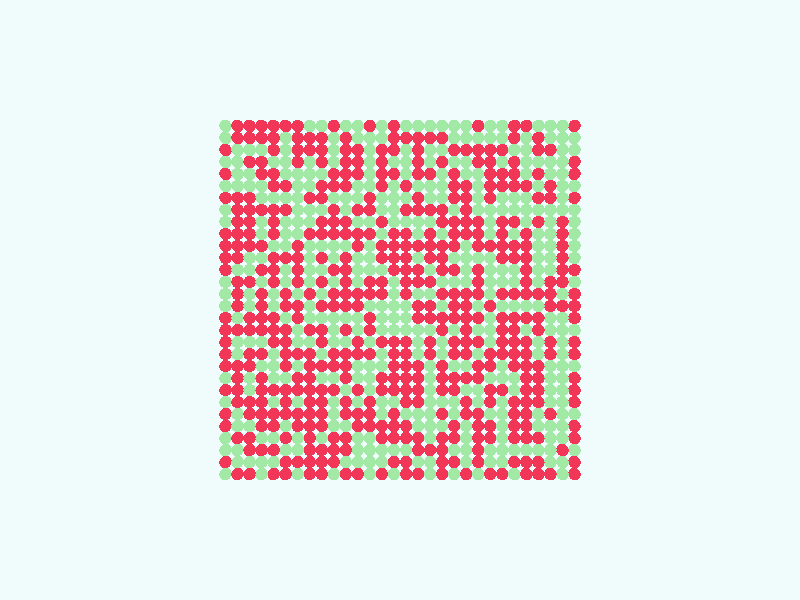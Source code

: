 global_settings {
  assumed_gamma 1
}
light_source {
  <-0.6, 1.6, 3.7>*10000
  rgb 1.3
}
camera {
  location <0,0,100>
  look_at <0,0,0>
}
background {
  color rgb < 0.87, 0.97, 0.97 >
}
sphere {
< -29.0, -29.0, 0 >, 1.0

pigment { color rgb < 0.8835277825378719, 0.037261262898844794, 0.09643069459904818 >
}}
sphere {
< -29.0, -27.0, 0 >, 1.0

pigment { color rgb < 0.8835277825378719, 0.037261262898844794, 0.09643069459904818 >
}}
sphere {
< -29.0, -25.0, 0 >, 1.0

pigment { color rgb < 0.3577770899823708, 0.8124038665200665, 0.37452042009454 >
}}
sphere {
< -29.0, -23.0, 0 >, 1.0

pigment { color rgb < 0.8835277825378719, 0.037261262898844794, 0.09643069459904818 >
}}
sphere {
< -29.0, -21.0, 0 >, 1.0

pigment { color rgb < 0.8835277825378719, 0.037261262898844794, 0.09643069459904818 >
}}
sphere {
< -29.0, -19.0, 0 >, 1.0

pigment { color rgb < 0.3577770899823708, 0.8124038665200665, 0.37452042009454 >
}}
sphere {
< -29.0, -17.0, 0 >, 1.0

pigment { color rgb < 0.8835277825378719, 0.037261262898844794, 0.09643069459904818 >
}}
sphere {
< -29.0, -15.0, 0 >, 1.0

pigment { color rgb < 0.8835277825378719, 0.037261262898844794, 0.09643069459904818 >
}}
sphere {
< -29.0, -13.0, 0 >, 1.0

pigment { color rgb < 0.8835277825378719, 0.037261262898844794, 0.09643069459904818 >
}}
sphere {
< -29.0, -11.0, 0 >, 1.0

pigment { color rgb < 0.3577770899823708, 0.8124038665200665, 0.37452042009454 >
}}
sphere {
< -29.0, -9.0, 0 >, 1.0

pigment { color rgb < 0.8835277825378719, 0.037261262898844794, 0.09643069459904818 >
}}
sphere {
< -29.0, -7.0, 0 >, 1.0

pigment { color rgb < 0.8835277825378719, 0.037261262898844794, 0.09643069459904818 >
}}
sphere {
< -29.0, -5.0, 0 >, 1.0

pigment { color rgb < 0.3577770899823708, 0.8124038665200665, 0.37452042009454 >
}}
sphere {
< -29.0, -3.0, 0 >, 1.0

pigment { color rgb < 0.8835277825378719, 0.037261262898844794, 0.09643069459904818 >
}}
sphere {
< -29.0, -1.0, 0 >, 1.0

pigment { color rgb < 0.8835277825378719, 0.037261262898844794, 0.09643069459904818 >
}}
sphere {
< -29.0, 1.0, 0 >, 1.0

pigment { color rgb < 0.8835277825378719, 0.037261262898844794, 0.09643069459904818 >
}}
sphere {
< -29.0, 3.0, 0 >, 1.0

pigment { color rgb < 0.3577770899823708, 0.8124038665200665, 0.37452042009454 >
}}
sphere {
< -29.0, 5.0, 0 >, 1.0

pigment { color rgb < 0.8835277825378719, 0.037261262898844794, 0.09643069459904818 >
}}
sphere {
< -29.0, 7.0, 0 >, 1.0

pigment { color rgb < 0.3577770899823708, 0.8124038665200665, 0.37452042009454 >
}}
sphere {
< -29.0, 9.0, 0 >, 1.0

pigment { color rgb < 0.3577770899823708, 0.8124038665200665, 0.37452042009454 >
}}
sphere {
< -29.0, 11.0, 0 >, 1.0

pigment { color rgb < 0.3577770899823708, 0.8124038665200665, 0.37452042009454 >
}}
sphere {
< -29.0, 13.0, 0 >, 1.0

pigment { color rgb < 0.3577770899823708, 0.8124038665200665, 0.37452042009454 >
}}
sphere {
< -29.0, 15.0, 0 >, 1.0

pigment { color rgb < 0.3577770899823708, 0.8124038665200665, 0.37452042009454 >
}}
sphere {
< -29.0, 17.0, 0 >, 1.0

pigment { color rgb < 0.8835277825378719, 0.037261262898844794, 0.09643069459904818 >
}}
sphere {
< -29.0, 19.0, 0 >, 1.0

pigment { color rgb < 0.3577770899823708, 0.8124038665200665, 0.37452042009454 >
}}
sphere {
< -29.0, 21.0, 0 >, 1.0

pigment { color rgb < 0.8835277825378719, 0.037261262898844794, 0.09643069459904818 >
}}
sphere {
< -29.0, 23.0, 0 >, 1.0

pigment { color rgb < 0.8835277825378719, 0.037261262898844794, 0.09643069459904818 >
}}
sphere {
< -29.0, 25.0, 0 >, 1.0

pigment { color rgb < 0.3577770899823708, 0.8124038665200665, 0.37452042009454 >
}}
sphere {
< -29.0, 27.0, 0 >, 1.0

pigment { color rgb < 0.3577770899823708, 0.8124038665200665, 0.37452042009454 >
}}
sphere {
< -29.0, 29.0, 0 >, 1.0

pigment { color rgb < 0.8835277825378719, 0.037261262898844794, 0.09643069459904818 >
}}
sphere {
< -27.0, -29.0, 0 >, 1.0

pigment { color rgb < 0.3577770899823708, 0.8124038665200665, 0.37452042009454 >
}}
sphere {
< -27.0, -27.0, 0 >, 1.0

pigment { color rgb < 0.3577770899823708, 0.8124038665200665, 0.37452042009454 >
}}
sphere {
< -27.0, -25.0, 0 >, 1.0

pigment { color rgb < 0.8835277825378719, 0.037261262898844794, 0.09643069459904818 >
}}
sphere {
< -27.0, -23.0, 0 >, 1.0

pigment { color rgb < 0.3577770899823708, 0.8124038665200665, 0.37452042009454 >
}}
sphere {
< -27.0, -21.0, 0 >, 1.0

pigment { color rgb < 0.3577770899823708, 0.8124038665200665, 0.37452042009454 >
}}
sphere {
< -27.0, -19.0, 0 >, 1.0

pigment { color rgb < 0.3577770899823708, 0.8124038665200665, 0.37452042009454 >
}}
sphere {
< -27.0, -17.0, 0 >, 1.0

pigment { color rgb < 0.3577770899823708, 0.8124038665200665, 0.37452042009454 >
}}
sphere {
< -27.0, -15.0, 0 >, 1.0

pigment { color rgb < 0.3577770899823708, 0.8124038665200665, 0.37452042009454 >
}}
sphere {
< -27.0, -13.0, 0 >, 1.0

pigment { color rgb < 0.3577770899823708, 0.8124038665200665, 0.37452042009454 >
}}
sphere {
< -27.0, -11.0, 0 >, 1.0

pigment { color rgb < 0.3577770899823708, 0.8124038665200665, 0.37452042009454 >
}}
sphere {
< -27.0, -9.0, 0 >, 1.0

pigment { color rgb < 0.3577770899823708, 0.8124038665200665, 0.37452042009454 >
}}
sphere {
< -27.0, -7.0, 0 >, 1.0

pigment { color rgb < 0.3577770899823708, 0.8124038665200665, 0.37452042009454 >
}}
sphere {
< -27.0, -5.0, 0 >, 1.0

pigment { color rgb < 0.3577770899823708, 0.8124038665200665, 0.37452042009454 >
}}
sphere {
< -27.0, -3.0, 0 >, 1.0

pigment { color rgb < 0.3577770899823708, 0.8124038665200665, 0.37452042009454 >
}}
sphere {
< -27.0, -1.0, 0 >, 1.0

pigment { color rgb < 0.8835277825378719, 0.037261262898844794, 0.09643069459904818 >
}}
sphere {
< -27.0, 1.0, 0 >, 1.0

pigment { color rgb < 0.3577770899823708, 0.8124038665200665, 0.37452042009454 >
}}
sphere {
< -27.0, 3.0, 0 >, 1.0

pigment { color rgb < 0.8835277825378719, 0.037261262898844794, 0.09643069459904818 >
}}
sphere {
< -27.0, 5.0, 0 >, 1.0

pigment { color rgb < 0.8835277825378719, 0.037261262898844794, 0.09643069459904818 >
}}
sphere {
< -27.0, 7.0, 0 >, 1.0

pigment { color rgb < 0.8835277825378719, 0.037261262898844794, 0.09643069459904818 >
}}
sphere {
< -27.0, 9.0, 0 >, 1.0

pigment { color rgb < 0.8835277825378719, 0.037261262898844794, 0.09643069459904818 >
}}
sphere {
< -27.0, 11.0, 0 >, 1.0

pigment { color rgb < 0.8835277825378719, 0.037261262898844794, 0.09643069459904818 >
}}
sphere {
< -27.0, 13.0, 0 >, 1.0

pigment { color rgb < 0.8835277825378719, 0.037261262898844794, 0.09643069459904818 >
}}
sphere {
< -27.0, 15.0, 0 >, 1.0

pigment { color rgb < 0.3577770899823708, 0.8124038665200665, 0.37452042009454 >
}}
sphere {
< -27.0, 17.0, 0 >, 1.0

pigment { color rgb < 0.3577770899823708, 0.8124038665200665, 0.37452042009454 >
}}
sphere {
< -27.0, 19.0, 0 >, 1.0

pigment { color rgb < 0.3577770899823708, 0.8124038665200665, 0.37452042009454 >
}}
sphere {
< -27.0, 21.0, 0 >, 1.0

pigment { color rgb < 0.3577770899823708, 0.8124038665200665, 0.37452042009454 >
}}
sphere {
< -27.0, 23.0, 0 >, 1.0

pigment { color rgb < 0.3577770899823708, 0.8124038665200665, 0.37452042009454 >
}}
sphere {
< -27.0, 25.0, 0 >, 1.0

pigment { color rgb < 0.3577770899823708, 0.8124038665200665, 0.37452042009454 >
}}
sphere {
< -27.0, 27.0, 0 >, 1.0

pigment { color rgb < 0.3577770899823708, 0.8124038665200665, 0.37452042009454 >
}}
sphere {
< -27.0, 29.0, 0 >, 1.0

pigment { color rgb < 0.3577770899823708, 0.8124038665200665, 0.37452042009454 >
}}
sphere {
< -25.0, -29.0, 0 >, 1.0

pigment { color rgb < 0.8835277825378719, 0.037261262898844794, 0.09643069459904818 >
}}
sphere {
< -25.0, -27.0, 0 >, 1.0

pigment { color rgb < 0.3577770899823708, 0.8124038665200665, 0.37452042009454 >
}}
sphere {
< -25.0, -25.0, 0 >, 1.0

pigment { color rgb < 0.3577770899823708, 0.8124038665200665, 0.37452042009454 >
}}
sphere {
< -25.0, -23.0, 0 >, 1.0

pigment { color rgb < 0.3577770899823708, 0.8124038665200665, 0.37452042009454 >
}}
sphere {
< -25.0, -21.0, 0 >, 1.0

pigment { color rgb < 0.3577770899823708, 0.8124038665200665, 0.37452042009454 >
}}
sphere {
< -25.0, -19.0, 0 >, 1.0

pigment { color rgb < 0.8835277825378719, 0.037261262898844794, 0.09643069459904818 >
}}
sphere {
< -25.0, -17.0, 0 >, 1.0

pigment { color rgb < 0.3577770899823708, 0.8124038665200665, 0.37452042009454 >
}}
sphere {
< -25.0, -15.0, 0 >, 1.0

pigment { color rgb < 0.3577770899823708, 0.8124038665200665, 0.37452042009454 >
}}
sphere {
< -25.0, -13.0, 0 >, 1.0

pigment { color rgb < 0.3577770899823708, 0.8124038665200665, 0.37452042009454 >
}}
sphere {
< -25.0, -11.0, 0 >, 1.0

pigment { color rgb < 0.3577770899823708, 0.8124038665200665, 0.37452042009454 >
}}
sphere {
< -25.0, -9.0, 0 >, 1.0

pigment { color rgb < 0.8835277825378719, 0.037261262898844794, 0.09643069459904818 >
}}
sphere {
< -25.0, -7.0, 0 >, 1.0

pigment { color rgb < 0.8835277825378719, 0.037261262898844794, 0.09643069459904818 >
}}
sphere {
< -25.0, -5.0, 0 >, 1.0

pigment { color rgb < 0.3577770899823708, 0.8124038665200665, 0.37452042009454 >
}}
sphere {
< -25.0, -3.0, 0 >, 1.0

pigment { color rgb < 0.3577770899823708, 0.8124038665200665, 0.37452042009454 >
}}
sphere {
< -25.0, -1.0, 0 >, 1.0

pigment { color rgb < 0.8835277825378719, 0.037261262898844794, 0.09643069459904818 >
}}
sphere {
< -25.0, 1.0, 0 >, 1.0

pigment { color rgb < 0.8835277825378719, 0.037261262898844794, 0.09643069459904818 >
}}
sphere {
< -25.0, 3.0, 0 >, 1.0

pigment { color rgb < 0.8835277825378719, 0.037261262898844794, 0.09643069459904818 >
}}
sphere {
< -25.0, 5.0, 0 >, 1.0

pigment { color rgb < 0.3577770899823708, 0.8124038665200665, 0.37452042009454 >
}}
sphere {
< -25.0, 7.0, 0 >, 1.0

pigment { color rgb < 0.3577770899823708, 0.8124038665200665, 0.37452042009454 >
}}
sphere {
< -25.0, 9.0, 0 >, 1.0

pigment { color rgb < 0.3577770899823708, 0.8124038665200665, 0.37452042009454 >
}}
sphere {
< -25.0, 11.0, 0 >, 1.0

pigment { color rgb < 0.3577770899823708, 0.8124038665200665, 0.37452042009454 >
}}
sphere {
< -25.0, 13.0, 0 >, 1.0

pigment { color rgb < 0.3577770899823708, 0.8124038665200665, 0.37452042009454 >
}}
sphere {
< -25.0, 15.0, 0 >, 1.0

pigment { color rgb < 0.3577770899823708, 0.8124038665200665, 0.37452042009454 >
}}
sphere {
< -25.0, 17.0, 0 >, 1.0

pigment { color rgb < 0.8835277825378719, 0.037261262898844794, 0.09643069459904818 >
}}
sphere {
< -25.0, 19.0, 0 >, 1.0

pigment { color rgb < 0.8835277825378719, 0.037261262898844794, 0.09643069459904818 >
}}
sphere {
< -25.0, 21.0, 0 >, 1.0

pigment { color rgb < 0.3577770899823708, 0.8124038665200665, 0.37452042009454 >
}}
sphere {
< -25.0, 23.0, 0 >, 1.0

pigment { color rgb < 0.3577770899823708, 0.8124038665200665, 0.37452042009454 >
}}
sphere {
< -25.0, 25.0, 0 >, 1.0

pigment { color rgb < 0.8835277825378719, 0.037261262898844794, 0.09643069459904818 >
}}
sphere {
< -25.0, 27.0, 0 >, 1.0

pigment { color rgb < 0.3577770899823708, 0.8124038665200665, 0.37452042009454 >
}}
sphere {
< -25.0, 29.0, 0 >, 1.0

pigment { color rgb < 0.3577770899823708, 0.8124038665200665, 0.37452042009454 >
}}
sphere {
< -23.0, -29.0, 0 >, 1.0

pigment { color rgb < 0.8835277825378719, 0.037261262898844794, 0.09643069459904818 >
}}
sphere {
< -23.0, -27.0, 0 >, 1.0

pigment { color rgb < 0.8835277825378719, 0.037261262898844794, 0.09643069459904818 >
}}
sphere {
< -23.0, -25.0, 0 >, 1.0

pigment { color rgb < 0.3577770899823708, 0.8124038665200665, 0.37452042009454 >
}}
sphere {
< -23.0, -23.0, 0 >, 1.0

pigment { color rgb < 0.8835277825378719, 0.037261262898844794, 0.09643069459904818 >
}}
sphere {
< -23.0, -21.0, 0 >, 1.0

pigment { color rgb < 0.3577770899823708, 0.8124038665200665, 0.37452042009454 >
}}
sphere {
< -23.0, -19.0, 0 >, 1.0

pigment { color rgb < 0.3577770899823708, 0.8124038665200665, 0.37452042009454 >
}}
sphere {
< -23.0, -17.0, 0 >, 1.0

pigment { color rgb < 0.8835277825378719, 0.037261262898844794, 0.09643069459904818 >
}}
sphere {
< -23.0, -15.0, 0 >, 1.0

pigment { color rgb < 0.8835277825378719, 0.037261262898844794, 0.09643069459904818 >
}}
sphere {
< -23.0, -13.0, 0 >, 1.0

pigment { color rgb < 0.8835277825378719, 0.037261262898844794, 0.09643069459904818 >
}}
sphere {
< -23.0, -11.0, 0 >, 1.0

pigment { color rgb < 0.8835277825378719, 0.037261262898844794, 0.09643069459904818 >
}}
sphere {
< -23.0, -9.0, 0 >, 1.0

pigment { color rgb < 0.3577770899823708, 0.8124038665200665, 0.37452042009454 >
}}
sphere {
< -23.0, -7.0, 0 >, 1.0

pigment { color rgb < 0.3577770899823708, 0.8124038665200665, 0.37452042009454 >
}}
sphere {
< -23.0, -5.0, 0 >, 1.0

pigment { color rgb < 0.8835277825378719, 0.037261262898844794, 0.09643069459904818 >
}}
sphere {
< -23.0, -3.0, 0 >, 1.0

pigment { color rgb < 0.8835277825378719, 0.037261262898844794, 0.09643069459904818 >
}}
sphere {
< -23.0, -1.0, 0 >, 1.0

pigment { color rgb < 0.3577770899823708, 0.8124038665200665, 0.37452042009454 >
}}
sphere {
< -23.0, 1.0, 0 >, 1.0

pigment { color rgb < 0.8835277825378719, 0.037261262898844794, 0.09643069459904818 >
}}
sphere {
< -23.0, 3.0, 0 >, 1.0

pigment { color rgb < 0.3577770899823708, 0.8124038665200665, 0.37452042009454 >
}}
sphere {
< -23.0, 5.0, 0 >, 1.0

pigment { color rgb < 0.3577770899823708, 0.8124038665200665, 0.37452042009454 >
}}
sphere {
< -23.0, 7.0, 0 >, 1.0

pigment { color rgb < 0.3577770899823708, 0.8124038665200665, 0.37452042009454 >
}}
sphere {
< -23.0, 9.0, 0 >, 1.0

pigment { color rgb < 0.3577770899823708, 0.8124038665200665, 0.37452042009454 >
}}
sphere {
< -23.0, 11.0, 0 >, 1.0

pigment { color rgb < 0.3577770899823708, 0.8124038665200665, 0.37452042009454 >
}}
sphere {
< -23.0, 13.0, 0 >, 1.0

pigment { color rgb < 0.8835277825378719, 0.037261262898844794, 0.09643069459904818 >
}}
sphere {
< -23.0, 15.0, 0 >, 1.0

pigment { color rgb < 0.3577770899823708, 0.8124038665200665, 0.37452042009454 >
}}
sphere {
< -23.0, 17.0, 0 >, 1.0

pigment { color rgb < 0.8835277825378719, 0.037261262898844794, 0.09643069459904818 >
}}
sphere {
< -23.0, 19.0, 0 >, 1.0

pigment { color rgb < 0.3577770899823708, 0.8124038665200665, 0.37452042009454 >
}}
sphere {
< -23.0, 21.0, 0 >, 1.0

pigment { color rgb < 0.8835277825378719, 0.037261262898844794, 0.09643069459904818 >
}}
sphere {
< -23.0, 23.0, 0 >, 1.0

pigment { color rgb < 0.3577770899823708, 0.8124038665200665, 0.37452042009454 >
}}
sphere {
< -23.0, 25.0, 0 >, 1.0

pigment { color rgb < 0.8835277825378719, 0.037261262898844794, 0.09643069459904818 >
}}
sphere {
< -23.0, 27.0, 0 >, 1.0

pigment { color rgb < 0.8835277825378719, 0.037261262898844794, 0.09643069459904818 >
}}
sphere {
< -23.0, 29.0, 0 >, 1.0

pigment { color rgb < 0.3577770899823708, 0.8124038665200665, 0.37452042009454 >
}}
sphere {
< -21.0, -29.0, 0 >, 1.0

pigment { color rgb < 0.8835277825378719, 0.037261262898844794, 0.09643069459904818 >
}}
sphere {
< -21.0, -27.0, 0 >, 1.0

pigment { color rgb < 0.8835277825378719, 0.037261262898844794, 0.09643069459904818 >
}}
sphere {
< -21.0, -25.0, 0 >, 1.0

pigment { color rgb < 0.3577770899823708, 0.8124038665200665, 0.37452042009454 >
}}
sphere {
< -21.0, -23.0, 0 >, 1.0

pigment { color rgb < 0.8835277825378719, 0.037261262898844794, 0.09643069459904818 >
}}
sphere {
< -21.0, -21.0, 0 >, 1.0

pigment { color rgb < 0.8835277825378719, 0.037261262898844794, 0.09643069459904818 >
}}
sphere {
< -21.0, -19.0, 0 >, 1.0

pigment { color rgb < 0.8835277825378719, 0.037261262898844794, 0.09643069459904818 >
}}
sphere {
< -21.0, -17.0, 0 >, 1.0

pigment { color rgb < 0.8835277825378719, 0.037261262898844794, 0.09643069459904818 >
}}
sphere {
< -21.0, -15.0, 0 >, 1.0

pigment { color rgb < 0.8835277825378719, 0.037261262898844794, 0.09643069459904818 >
}}
sphere {
< -21.0, -13.0, 0 >, 1.0

pigment { color rgb < 0.8835277825378719, 0.037261262898844794, 0.09643069459904818 >
}}
sphere {
< -21.0, -11.0, 0 >, 1.0

pigment { color rgb < 0.8835277825378719, 0.037261262898844794, 0.09643069459904818 >
}}
sphere {
< -21.0, -9.0, 0 >, 1.0

pigment { color rgb < 0.8835277825378719, 0.037261262898844794, 0.09643069459904818 >
}}
sphere {
< -21.0, -7.0, 0 >, 1.0

pigment { color rgb < 0.8835277825378719, 0.037261262898844794, 0.09643069459904818 >
}}
sphere {
< -21.0, -5.0, 0 >, 1.0

pigment { color rgb < 0.3577770899823708, 0.8124038665200665, 0.37452042009454 >
}}
sphere {
< -21.0, -3.0, 0 >, 1.0

pigment { color rgb < 0.8835277825378719, 0.037261262898844794, 0.09643069459904818 >
}}
sphere {
< -21.0, -1.0, 0 >, 1.0

pigment { color rgb < 0.3577770899823708, 0.8124038665200665, 0.37452042009454 >
}}
sphere {
< -21.0, 1.0, 0 >, 1.0

pigment { color rgb < 0.8835277825378719, 0.037261262898844794, 0.09643069459904818 >
}}
sphere {
< -21.0, 3.0, 0 >, 1.0

pigment { color rgb < 0.8835277825378719, 0.037261262898844794, 0.09643069459904818 >
}}
sphere {
< -21.0, 5.0, 0 >, 1.0

pigment { color rgb < 0.8835277825378719, 0.037261262898844794, 0.09643069459904818 >
}}
sphere {
< -21.0, 7.0, 0 >, 1.0

pigment { color rgb < 0.8835277825378719, 0.037261262898844794, 0.09643069459904818 >
}}
sphere {
< -21.0, 9.0, 0 >, 1.0

pigment { color rgb < 0.8835277825378719, 0.037261262898844794, 0.09643069459904818 >
}}
sphere {
< -21.0, 11.0, 0 >, 1.0

pigment { color rgb < 0.8835277825378719, 0.037261262898844794, 0.09643069459904818 >
}}
sphere {
< -21.0, 13.0, 0 >, 1.0

pigment { color rgb < 0.3577770899823708, 0.8124038665200665, 0.37452042009454 >
}}
sphere {
< -21.0, 15.0, 0 >, 1.0

pigment { color rgb < 0.3577770899823708, 0.8124038665200665, 0.37452042009454 >
}}
sphere {
< -21.0, 17.0, 0 >, 1.0

pigment { color rgb < 0.3577770899823708, 0.8124038665200665, 0.37452042009454 >
}}
sphere {
< -21.0, 19.0, 0 >, 1.0

pigment { color rgb < 0.8835277825378719, 0.037261262898844794, 0.09643069459904818 >
}}
sphere {
< -21.0, 21.0, 0 >, 1.0

pigment { color rgb < 0.3577770899823708, 0.8124038665200665, 0.37452042009454 >
}}
sphere {
< -21.0, 23.0, 0 >, 1.0

pigment { color rgb < 0.3577770899823708, 0.8124038665200665, 0.37452042009454 >
}}
sphere {
< -21.0, 25.0, 0 >, 1.0

pigment { color rgb < 0.3577770899823708, 0.8124038665200665, 0.37452042009454 >
}}
sphere {
< -21.0, 27.0, 0 >, 1.0

pigment { color rgb < 0.3577770899823708, 0.8124038665200665, 0.37452042009454 >
}}
sphere {
< -21.0, 29.0, 0 >, 1.0

pigment { color rgb < 0.8835277825378719, 0.037261262898844794, 0.09643069459904818 >
}}
sphere {
< -19.0, -29.0, 0 >, 1.0

pigment { color rgb < 0.3577770899823708, 0.8124038665200665, 0.37452042009454 >
}}
sphere {
< -19.0, -27.0, 0 >, 1.0

pigment { color rgb < 0.8835277825378719, 0.037261262898844794, 0.09643069459904818 >
}}
sphere {
< -19.0, -25.0, 0 >, 1.0

pigment { color rgb < 0.3577770899823708, 0.8124038665200665, 0.37452042009454 >
}}
sphere {
< -19.0, -23.0, 0 >, 1.0

pigment { color rgb < 0.8835277825378719, 0.037261262898844794, 0.09643069459904818 >
}}
sphere {
< -19.0, -21.0, 0 >, 1.0

pigment { color rgb < 0.8835277825378719, 0.037261262898844794, 0.09643069459904818 >
}}
sphere {
< -19.0, -19.0, 0 >, 1.0

pigment { color rgb < 0.8835277825378719, 0.037261262898844794, 0.09643069459904818 >
}}
sphere {
< -19.0, -17.0, 0 >, 1.0

pigment { color rgb < 0.8835277825378719, 0.037261262898844794, 0.09643069459904818 >
}}
sphere {
< -19.0, -15.0, 0 >, 1.0

pigment { color rgb < 0.3577770899823708, 0.8124038665200665, 0.37452042009454 >
}}
sphere {
< -19.0, -13.0, 0 >, 1.0

pigment { color rgb < 0.3577770899823708, 0.8124038665200665, 0.37452042009454 >
}}
sphere {
< -19.0, -11.0, 0 >, 1.0

pigment { color rgb < 0.8835277825378719, 0.037261262898844794, 0.09643069459904818 >
}}
sphere {
< -19.0, -9.0, 0 >, 1.0

pigment { color rgb < 0.8835277825378719, 0.037261262898844794, 0.09643069459904818 >
}}
sphere {
< -19.0, -7.0, 0 >, 1.0

pigment { color rgb < 0.8835277825378719, 0.037261262898844794, 0.09643069459904818 >
}}
sphere {
< -19.0, -5.0, 0 >, 1.0

pigment { color rgb < 0.8835277825378719, 0.037261262898844794, 0.09643069459904818 >
}}
sphere {
< -19.0, -3.0, 0 >, 1.0

pigment { color rgb < 0.8835277825378719, 0.037261262898844794, 0.09643069459904818 >
}}
sphere {
< -19.0, -1.0, 0 >, 1.0

pigment { color rgb < 0.3577770899823708, 0.8124038665200665, 0.37452042009454 >
}}
sphere {
< -19.0, 1.0, 0 >, 1.0

pigment { color rgb < 0.8835277825378719, 0.037261262898844794, 0.09643069459904818 >
}}
sphere {
< -19.0, 3.0, 0 >, 1.0

pigment { color rgb < 0.3577770899823708, 0.8124038665200665, 0.37452042009454 >
}}
sphere {
< -19.0, 5.0, 0 >, 1.0

pigment { color rgb < 0.3577770899823708, 0.8124038665200665, 0.37452042009454 >
}}
sphere {
< -19.0, 7.0, 0 >, 1.0

pigment { color rgb < 0.8835277825378719, 0.037261262898844794, 0.09643069459904818 >
}}
sphere {
< -19.0, 9.0, 0 >, 1.0

pigment { color rgb < 0.8835277825378719, 0.037261262898844794, 0.09643069459904818 >
}}
sphere {
< -19.0, 11.0, 0 >, 1.0

pigment { color rgb < 0.3577770899823708, 0.8124038665200665, 0.37452042009454 >
}}
sphere {
< -19.0, 13.0, 0 >, 1.0

pigment { color rgb < 0.8835277825378719, 0.037261262898844794, 0.09643069459904818 >
}}
sphere {
< -19.0, 15.0, 0 >, 1.0

pigment { color rgb < 0.3577770899823708, 0.8124038665200665, 0.37452042009454 >
}}
sphere {
< -19.0, 17.0, 0 >, 1.0

pigment { color rgb < 0.3577770899823708, 0.8124038665200665, 0.37452042009454 >
}}
sphere {
< -19.0, 19.0, 0 >, 1.0

pigment { color rgb < 0.8835277825378719, 0.037261262898844794, 0.09643069459904818 >
}}
sphere {
< -19.0, 21.0, 0 >, 1.0

pigment { color rgb < 0.8835277825378719, 0.037261262898844794, 0.09643069459904818 >
}}
sphere {
< -19.0, 23.0, 0 >, 1.0

pigment { color rgb < 0.8835277825378719, 0.037261262898844794, 0.09643069459904818 >
}}
sphere {
< -19.0, 25.0, 0 >, 1.0

pigment { color rgb < 0.3577770899823708, 0.8124038665200665, 0.37452042009454 >
}}
sphere {
< -19.0, 27.0, 0 >, 1.0

pigment { color rgb < 0.8835277825378719, 0.037261262898844794, 0.09643069459904818 >
}}
sphere {
< -19.0, 29.0, 0 >, 1.0

pigment { color rgb < 0.8835277825378719, 0.037261262898844794, 0.09643069459904818 >
}}
sphere {
< -17.0, -29.0, 0 >, 1.0

pigment { color rgb < 0.8835277825378719, 0.037261262898844794, 0.09643069459904818 >
}}
sphere {
< -17.0, -27.0, 0 >, 1.0

pigment { color rgb < 0.3577770899823708, 0.8124038665200665, 0.37452042009454 >
}}
sphere {
< -17.0, -25.0, 0 >, 1.0

pigment { color rgb < 0.3577770899823708, 0.8124038665200665, 0.37452042009454 >
}}
sphere {
< -17.0, -23.0, 0 >, 1.0

pigment { color rgb < 0.3577770899823708, 0.8124038665200665, 0.37452042009454 >
}}
sphere {
< -17.0, -21.0, 0 >, 1.0

pigment { color rgb < 0.3577770899823708, 0.8124038665200665, 0.37452042009454 >
}}
sphere {
< -17.0, -19.0, 0 >, 1.0

pigment { color rgb < 0.3577770899823708, 0.8124038665200665, 0.37452042009454 >
}}
sphere {
< -17.0, -17.0, 0 >, 1.0

pigment { color rgb < 0.3577770899823708, 0.8124038665200665, 0.37452042009454 >
}}
sphere {
< -17.0, -15.0, 0 >, 1.0

pigment { color rgb < 0.8835277825378719, 0.037261262898844794, 0.09643069459904818 >
}}
sphere {
< -17.0, -13.0, 0 >, 1.0

pigment { color rgb < 0.3577770899823708, 0.8124038665200665, 0.37452042009454 >
}}
sphere {
< -17.0, -11.0, 0 >, 1.0

pigment { color rgb < 0.3577770899823708, 0.8124038665200665, 0.37452042009454 >
}}
sphere {
< -17.0, -9.0, 0 >, 1.0

pigment { color rgb < 0.8835277825378719, 0.037261262898844794, 0.09643069459904818 >
}}
sphere {
< -17.0, -7.0, 0 >, 1.0

pigment { color rgb < 0.8835277825378719, 0.037261262898844794, 0.09643069459904818 >
}}
sphere {
< -17.0, -5.0, 0 >, 1.0

pigment { color rgb < 0.8835277825378719, 0.037261262898844794, 0.09643069459904818 >
}}
sphere {
< -17.0, -3.0, 0 >, 1.0

pigment { color rgb < 0.8835277825378719, 0.037261262898844794, 0.09643069459904818 >
}}
sphere {
< -17.0, -1.0, 0 >, 1.0

pigment { color rgb < 0.3577770899823708, 0.8124038665200665, 0.37452042009454 >
}}
sphere {
< -17.0, 1.0, 0 >, 1.0

pigment { color rgb < 0.8835277825378719, 0.037261262898844794, 0.09643069459904818 >
}}
sphere {
< -17.0, 3.0, 0 >, 1.0

pigment { color rgb < 0.3577770899823708, 0.8124038665200665, 0.37452042009454 >
}}
sphere {
< -17.0, 5.0, 0 >, 1.0

pigment { color rgb < 0.3577770899823708, 0.8124038665200665, 0.37452042009454 >
}}
sphere {
< -17.0, 7.0, 0 >, 1.0

pigment { color rgb < 0.8835277825378719, 0.037261262898844794, 0.09643069459904818 >
}}
sphere {
< -17.0, 9.0, 0 >, 1.0

pigment { color rgb < 0.8835277825378719, 0.037261262898844794, 0.09643069459904818 >
}}
sphere {
< -17.0, 11.0, 0 >, 1.0

pigment { color rgb < 0.8835277825378719, 0.037261262898844794, 0.09643069459904818 >
}}
sphere {
< -17.0, 13.0, 0 >, 1.0

pigment { color rgb < 0.8835277825378719, 0.037261262898844794, 0.09643069459904818 >
}}
sphere {
< -17.0, 15.0, 0 >, 1.0

pigment { color rgb < 0.3577770899823708, 0.8124038665200665, 0.37452042009454 >
}}
sphere {
< -17.0, 17.0, 0 >, 1.0

pigment { color rgb < 0.3577770899823708, 0.8124038665200665, 0.37452042009454 >
}}
sphere {
< -17.0, 19.0, 0 >, 1.0

pigment { color rgb < 0.8835277825378719, 0.037261262898844794, 0.09643069459904818 >
}}
sphere {
< -17.0, 21.0, 0 >, 1.0

pigment { color rgb < 0.8835277825378719, 0.037261262898844794, 0.09643069459904818 >
}}
sphere {
< -17.0, 23.0, 0 >, 1.0

pigment { color rgb < 0.3577770899823708, 0.8124038665200665, 0.37452042009454 >
}}
sphere {
< -17.0, 25.0, 0 >, 1.0

pigment { color rgb < 0.8835277825378719, 0.037261262898844794, 0.09643069459904818 >
}}
sphere {
< -17.0, 27.0, 0 >, 1.0

pigment { color rgb < 0.3577770899823708, 0.8124038665200665, 0.37452042009454 >
}}
sphere {
< -17.0, 29.0, 0 >, 1.0

pigment { color rgb < 0.3577770899823708, 0.8124038665200665, 0.37452042009454 >
}}
sphere {
< -15.0, -29.0, 0 >, 1.0

pigment { color rgb < 0.8835277825378719, 0.037261262898844794, 0.09643069459904818 >
}}
sphere {
< -15.0, -27.0, 0 >, 1.0

pigment { color rgb < 0.3577770899823708, 0.8124038665200665, 0.37452042009454 >
}}
sphere {
< -15.0, -25.0, 0 >, 1.0

pigment { color rgb < 0.3577770899823708, 0.8124038665200665, 0.37452042009454 >
}}
sphere {
< -15.0, -23.0, 0 >, 1.0

pigment { color rgb < 0.8835277825378719, 0.037261262898844794, 0.09643069459904818 >
}}
sphere {
< -15.0, -21.0, 0 >, 1.0

pigment { color rgb < 0.8835277825378719, 0.037261262898844794, 0.09643069459904818 >
}}
sphere {
< -15.0, -19.0, 0 >, 1.0

pigment { color rgb < 0.3577770899823708, 0.8124038665200665, 0.37452042009454 >
}}
sphere {
< -15.0, -17.0, 0 >, 1.0

pigment { color rgb < 0.8835277825378719, 0.037261262898844794, 0.09643069459904818 >
}}
sphere {
< -15.0, -15.0, 0 >, 1.0

pigment { color rgb < 0.8835277825378719, 0.037261262898844794, 0.09643069459904818 >
}}
sphere {
< -15.0, -13.0, 0 >, 1.0

pigment { color rgb < 0.3577770899823708, 0.8124038665200665, 0.37452042009454 >
}}
sphere {
< -15.0, -11.0, 0 >, 1.0

pigment { color rgb < 0.8835277825378719, 0.037261262898844794, 0.09643069459904818 >
}}
sphere {
< -15.0, -9.0, 0 >, 1.0

pigment { color rgb < 0.8835277825378719, 0.037261262898844794, 0.09643069459904818 >
}}
sphere {
< -15.0, -7.0, 0 >, 1.0

pigment { color rgb < 0.3577770899823708, 0.8124038665200665, 0.37452042009454 >
}}
sphere {
< -15.0, -5.0, 0 >, 1.0

pigment { color rgb < 0.3577770899823708, 0.8124038665200665, 0.37452042009454 >
}}
sphere {
< -15.0, -3.0, 0 >, 1.0

pigment { color rgb < 0.3577770899823708, 0.8124038665200665, 0.37452042009454 >
}}
sphere {
< -15.0, -1.0, 0 >, 1.0

pigment { color rgb < 0.8835277825378719, 0.037261262898844794, 0.09643069459904818 >
}}
sphere {
< -15.0, 1.0, 0 >, 1.0

pigment { color rgb < 0.3577770899823708, 0.8124038665200665, 0.37452042009454 >
}}
sphere {
< -15.0, 3.0, 0 >, 1.0

pigment { color rgb < 0.3577770899823708, 0.8124038665200665, 0.37452042009454 >
}}
sphere {
< -15.0, 5.0, 0 >, 1.0

pigment { color rgb < 0.3577770899823708, 0.8124038665200665, 0.37452042009454 >
}}
sphere {
< -15.0, 7.0, 0 >, 1.0

pigment { color rgb < 0.3577770899823708, 0.8124038665200665, 0.37452042009454 >
}}
sphere {
< -15.0, 9.0, 0 >, 1.0

pigment { color rgb < 0.8835277825378719, 0.037261262898844794, 0.09643069459904818 >
}}
sphere {
< -15.0, 11.0, 0 >, 1.0

pigment { color rgb < 0.3577770899823708, 0.8124038665200665, 0.37452042009454 >
}}
sphere {
< -15.0, 13.0, 0 >, 1.0

pigment { color rgb < 0.3577770899823708, 0.8124038665200665, 0.37452042009454 >
}}
sphere {
< -15.0, 15.0, 0 >, 1.0

pigment { color rgb < 0.3577770899823708, 0.8124038665200665, 0.37452042009454 >
}}
sphere {
< -15.0, 17.0, 0 >, 1.0

pigment { color rgb < 0.8835277825378719, 0.037261262898844794, 0.09643069459904818 >
}}
sphere {
< -15.0, 19.0, 0 >, 1.0

pigment { color rgb < 0.8835277825378719, 0.037261262898844794, 0.09643069459904818 >
}}
sphere {
< -15.0, 21.0, 0 >, 1.0

pigment { color rgb < 0.8835277825378719, 0.037261262898844794, 0.09643069459904818 >
}}
sphere {
< -15.0, 23.0, 0 >, 1.0

pigment { color rgb < 0.8835277825378719, 0.037261262898844794, 0.09643069459904818 >
}}
sphere {
< -15.0, 25.0, 0 >, 1.0

pigment { color rgb < 0.8835277825378719, 0.037261262898844794, 0.09643069459904818 >
}}
sphere {
< -15.0, 27.0, 0 >, 1.0

pigment { color rgb < 0.3577770899823708, 0.8124038665200665, 0.37452042009454 >
}}
sphere {
< -15.0, 29.0, 0 >, 1.0

pigment { color rgb < 0.3577770899823708, 0.8124038665200665, 0.37452042009454 >
}}
sphere {
< -13.0, -29.0, 0 >, 1.0

pigment { color rgb < 0.3577770899823708, 0.8124038665200665, 0.37452042009454 >
}}
sphere {
< -13.0, -27.0, 0 >, 1.0

pigment { color rgb < 0.8835277825378719, 0.037261262898844794, 0.09643069459904818 >
}}
sphere {
< -13.0, -25.0, 0 >, 1.0

pigment { color rgb < 0.8835277825378719, 0.037261262898844794, 0.09643069459904818 >
}}
sphere {
< -13.0, -23.0, 0 >, 1.0

pigment { color rgb < 0.8835277825378719, 0.037261262898844794, 0.09643069459904818 >
}}
sphere {
< -13.0, -21.0, 0 >, 1.0

pigment { color rgb < 0.8835277825378719, 0.037261262898844794, 0.09643069459904818 >
}}
sphere {
< -13.0, -19.0, 0 >, 1.0

pigment { color rgb < 0.8835277825378719, 0.037261262898844794, 0.09643069459904818 >
}}
sphere {
< -13.0, -17.0, 0 >, 1.0

pigment { color rgb < 0.3577770899823708, 0.8124038665200665, 0.37452042009454 >
}}
sphere {
< -13.0, -15.0, 0 >, 1.0

pigment { color rgb < 0.3577770899823708, 0.8124038665200665, 0.37452042009454 >
}}
sphere {
< -13.0, -13.0, 0 >, 1.0

pigment { color rgb < 0.8835277825378719, 0.037261262898844794, 0.09643069459904818 >
}}
sphere {
< -13.0, -11.0, 0 >, 1.0

pigment { color rgb < 0.8835277825378719, 0.037261262898844794, 0.09643069459904818 >
}}
sphere {
< -13.0, -9.0, 0 >, 1.0

pigment { color rgb < 0.3577770899823708, 0.8124038665200665, 0.37452042009454 >
}}
sphere {
< -13.0, -7.0, 0 >, 1.0

pigment { color rgb < 0.8835277825378719, 0.037261262898844794, 0.09643069459904818 >
}}
sphere {
< -13.0, -5.0, 0 >, 1.0

pigment { color rgb < 0.3577770899823708, 0.8124038665200665, 0.37452042009454 >
}}
sphere {
< -13.0, -3.0, 0 >, 1.0

pigment { color rgb < 0.8835277825378719, 0.037261262898844794, 0.09643069459904818 >
}}
sphere {
< -13.0, -1.0, 0 >, 1.0

pigment { color rgb < 0.3577770899823708, 0.8124038665200665, 0.37452042009454 >
}}
sphere {
< -13.0, 1.0, 0 >, 1.0

pigment { color rgb < 0.8835277825378719, 0.037261262898844794, 0.09643069459904818 >
}}
sphere {
< -13.0, 3.0, 0 >, 1.0

pigment { color rgb < 0.8835277825378719, 0.037261262898844794, 0.09643069459904818 >
}}
sphere {
< -13.0, 5.0, 0 >, 1.0

pigment { color rgb < 0.8835277825378719, 0.037261262898844794, 0.09643069459904818 >
}}
sphere {
< -13.0, 7.0, 0 >, 1.0

pigment { color rgb < 0.3577770899823708, 0.8124038665200665, 0.37452042009454 >
}}
sphere {
< -13.0, 9.0, 0 >, 1.0

pigment { color rgb < 0.8835277825378719, 0.037261262898844794, 0.09643069459904818 >
}}
sphere {
< -13.0, 11.0, 0 >, 1.0

pigment { color rgb < 0.8835277825378719, 0.037261262898844794, 0.09643069459904818 >
}}
sphere {
< -13.0, 13.0, 0 >, 1.0

pigment { color rgb < 0.8835277825378719, 0.037261262898844794, 0.09643069459904818 >
}}
sphere {
< -13.0, 15.0, 0 >, 1.0

pigment { color rgb < 0.3577770899823708, 0.8124038665200665, 0.37452042009454 >
}}
sphere {
< -13.0, 17.0, 0 >, 1.0

pigment { color rgb < 0.3577770899823708, 0.8124038665200665, 0.37452042009454 >
}}
sphere {
< -13.0, 19.0, 0 >, 1.0

pigment { color rgb < 0.3577770899823708, 0.8124038665200665, 0.37452042009454 >
}}
sphere {
< -13.0, 21.0, 0 >, 1.0

pigment { color rgb < 0.3577770899823708, 0.8124038665200665, 0.37452042009454 >
}}
sphere {
< -13.0, 23.0, 0 >, 1.0

pigment { color rgb < 0.8835277825378719, 0.037261262898844794, 0.09643069459904818 >
}}
sphere {
< -13.0, 25.0, 0 >, 1.0

pigment { color rgb < 0.8835277825378719, 0.037261262898844794, 0.09643069459904818 >
}}
sphere {
< -13.0, 27.0, 0 >, 1.0

pigment { color rgb < 0.3577770899823708, 0.8124038665200665, 0.37452042009454 >
}}
sphere {
< -13.0, 29.0, 0 >, 1.0

pigment { color rgb < 0.8835277825378719, 0.037261262898844794, 0.09643069459904818 >
}}
sphere {
< -11.0, -29.0, 0 >, 1.0

pigment { color rgb < 0.8835277825378719, 0.037261262898844794, 0.09643069459904818 >
}}
sphere {
< -11.0, -27.0, 0 >, 1.0

pigment { color rgb < 0.3577770899823708, 0.8124038665200665, 0.37452042009454 >
}}
sphere {
< -11.0, -25.0, 0 >, 1.0

pigment { color rgb < 0.3577770899823708, 0.8124038665200665, 0.37452042009454 >
}}
sphere {
< -11.0, -23.0, 0 >, 1.0

pigment { color rgb < 0.3577770899823708, 0.8124038665200665, 0.37452042009454 >
}}
sphere {
< -11.0, -21.0, 0 >, 1.0

pigment { color rgb < 0.3577770899823708, 0.8124038665200665, 0.37452042009454 >
}}
sphere {
< -11.0, -19.0, 0 >, 1.0

pigment { color rgb < 0.8835277825378719, 0.037261262898844794, 0.09643069459904818 >
}}
sphere {
< -11.0, -17.0, 0 >, 1.0

pigment { color rgb < 0.8835277825378719, 0.037261262898844794, 0.09643069459904818 >
}}
sphere {
< -11.0, -15.0, 0 >, 1.0

pigment { color rgb < 0.3577770899823708, 0.8124038665200665, 0.37452042009454 >
}}
sphere {
< -11.0, -13.0, 0 >, 1.0

pigment { color rgb < 0.8835277825378719, 0.037261262898844794, 0.09643069459904818 >
}}
sphere {
< -11.0, -11.0, 0 >, 1.0

pigment { color rgb < 0.3577770899823708, 0.8124038665200665, 0.37452042009454 >
}}
sphere {
< -11.0, -9.0, 0 >, 1.0

pigment { color rgb < 0.8835277825378719, 0.037261262898844794, 0.09643069459904818 >
}}
sphere {
< -11.0, -7.0, 0 >, 1.0

pigment { color rgb < 0.8835277825378719, 0.037261262898844794, 0.09643069459904818 >
}}
sphere {
< -11.0, -5.0, 0 >, 1.0

pigment { color rgb < 0.8835277825378719, 0.037261262898844794, 0.09643069459904818 >
}}
sphere {
< -11.0, -3.0, 0 >, 1.0

pigment { color rgb < 0.8835277825378719, 0.037261262898844794, 0.09643069459904818 >
}}
sphere {
< -11.0, -1.0, 0 >, 1.0

pigment { color rgb < 0.8835277825378719, 0.037261262898844794, 0.09643069459904818 >
}}
sphere {
< -11.0, 1.0, 0 >, 1.0

pigment { color rgb < 0.8835277825378719, 0.037261262898844794, 0.09643069459904818 >
}}
sphere {
< -11.0, 3.0, 0 >, 1.0

pigment { color rgb < 0.3577770899823708, 0.8124038665200665, 0.37452042009454 >
}}
sphere {
< -11.0, 5.0, 0 >, 1.0

pigment { color rgb < 0.3577770899823708, 0.8124038665200665, 0.37452042009454 >
}}
sphere {
< -11.0, 7.0, 0 >, 1.0

pigment { color rgb < 0.3577770899823708, 0.8124038665200665, 0.37452042009454 >
}}
sphere {
< -11.0, 9.0, 0 >, 1.0

pigment { color rgb < 0.3577770899823708, 0.8124038665200665, 0.37452042009454 >
}}
sphere {
< -11.0, 11.0, 0 >, 1.0

pigment { color rgb < 0.8835277825378719, 0.037261262898844794, 0.09643069459904818 >
}}
sphere {
< -11.0, 13.0, 0 >, 1.0

pigment { color rgb < 0.8835277825378719, 0.037261262898844794, 0.09643069459904818 >
}}
sphere {
< -11.0, 15.0, 0 >, 1.0

pigment { color rgb < 0.8835277825378719, 0.037261262898844794, 0.09643069459904818 >
}}
sphere {
< -11.0, 17.0, 0 >, 1.0

pigment { color rgb < 0.8835277825378719, 0.037261262898844794, 0.09643069459904818 >
}}
sphere {
< -11.0, 19.0, 0 >, 1.0

pigment { color rgb < 0.8835277825378719, 0.037261262898844794, 0.09643069459904818 >
}}
sphere {
< -11.0, 21.0, 0 >, 1.0

pigment { color rgb < 0.3577770899823708, 0.8124038665200665, 0.37452042009454 >
}}
sphere {
< -11.0, 23.0, 0 >, 1.0

pigment { color rgb < 0.3577770899823708, 0.8124038665200665, 0.37452042009454 >
}}
sphere {
< -11.0, 25.0, 0 >, 1.0

pigment { color rgb < 0.8835277825378719, 0.037261262898844794, 0.09643069459904818 >
}}
sphere {
< -11.0, 27.0, 0 >, 1.0

pigment { color rgb < 0.3577770899823708, 0.8124038665200665, 0.37452042009454 >
}}
sphere {
< -11.0, 29.0, 0 >, 1.0

pigment { color rgb < 0.3577770899823708, 0.8124038665200665, 0.37452042009454 >
}}
sphere {
< -9.0, -29.0, 0 >, 1.0

pigment { color rgb < 0.3577770899823708, 0.8124038665200665, 0.37452042009454 >
}}
sphere {
< -9.0, -27.0, 0 >, 1.0

pigment { color rgb < 0.8835277825378719, 0.037261262898844794, 0.09643069459904818 >
}}
sphere {
< -9.0, -25.0, 0 >, 1.0

pigment { color rgb < 0.3577770899823708, 0.8124038665200665, 0.37452042009454 >
}}
sphere {
< -9.0, -23.0, 0 >, 1.0

pigment { color rgb < 0.8835277825378719, 0.037261262898844794, 0.09643069459904818 >
}}
sphere {
< -9.0, -21.0, 0 >, 1.0

pigment { color rgb < 0.8835277825378719, 0.037261262898844794, 0.09643069459904818 >
}}
sphere {
< -9.0, -19.0, 0 >, 1.0

pigment { color rgb < 0.3577770899823708, 0.8124038665200665, 0.37452042009454 >
}}
sphere {
< -9.0, -17.0, 0 >, 1.0

pigment { color rgb < 0.3577770899823708, 0.8124038665200665, 0.37452042009454 >
}}
sphere {
< -9.0, -15.0, 0 >, 1.0

pigment { color rgb < 0.8835277825378719, 0.037261262898844794, 0.09643069459904818 >
}}
sphere {
< -9.0, -13.0, 0 >, 1.0

pigment { color rgb < 0.8835277825378719, 0.037261262898844794, 0.09643069459904818 >
}}
sphere {
< -9.0, -11.0, 0 >, 1.0

pigment { color rgb < 0.3577770899823708, 0.8124038665200665, 0.37452042009454 >
}}
sphere {
< -9.0, -9.0, 0 >, 1.0

pigment { color rgb < 0.8835277825378719, 0.037261262898844794, 0.09643069459904818 >
}}
sphere {
< -9.0, -7.0, 0 >, 1.0

pigment { color rgb < 0.8835277825378719, 0.037261262898844794, 0.09643069459904818 >
}}
sphere {
< -9.0, -5.0, 0 >, 1.0

pigment { color rgb < 0.3577770899823708, 0.8124038665200665, 0.37452042009454 >
}}
sphere {
< -9.0, -3.0, 0 >, 1.0

pigment { color rgb < 0.8835277825378719, 0.037261262898844794, 0.09643069459904818 >
}}
sphere {
< -9.0, -1.0, 0 >, 1.0

pigment { color rgb < 0.8835277825378719, 0.037261262898844794, 0.09643069459904818 >
}}
sphere {
< -9.0, 1.0, 0 >, 1.0

pigment { color rgb < 0.8835277825378719, 0.037261262898844794, 0.09643069459904818 >
}}
sphere {
< -9.0, 3.0, 0 >, 1.0

pigment { color rgb < 0.3577770899823708, 0.8124038665200665, 0.37452042009454 >
}}
sphere {
< -9.0, 5.0, 0 >, 1.0

pigment { color rgb < 0.8835277825378719, 0.037261262898844794, 0.09643069459904818 >
}}
sphere {
< -9.0, 7.0, 0 >, 1.0

pigment { color rgb < 0.3577770899823708, 0.8124038665200665, 0.37452042009454 >
}}
sphere {
< -9.0, 9.0, 0 >, 1.0

pigment { color rgb < 0.8835277825378719, 0.037261262898844794, 0.09643069459904818 >
}}
sphere {
< -9.0, 11.0, 0 >, 1.0

pigment { color rgb < 0.8835277825378719, 0.037261262898844794, 0.09643069459904818 >
}}
sphere {
< -9.0, 13.0, 0 >, 1.0

pigment { color rgb < 0.8835277825378719, 0.037261262898844794, 0.09643069459904818 >
}}
sphere {
< -9.0, 15.0, 0 >, 1.0

pigment { color rgb < 0.3577770899823708, 0.8124038665200665, 0.37452042009454 >
}}
sphere {
< -9.0, 17.0, 0 >, 1.0

pigment { color rgb < 0.8835277825378719, 0.037261262898844794, 0.09643069459904818 >
}}
sphere {
< -9.0, 19.0, 0 >, 1.0

pigment { color rgb < 0.8835277825378719, 0.037261262898844794, 0.09643069459904818 >
}}
sphere {
< -9.0, 21.0, 0 >, 1.0

pigment { color rgb < 0.8835277825378719, 0.037261262898844794, 0.09643069459904818 >
}}
sphere {
< -9.0, 23.0, 0 >, 1.0

pigment { color rgb < 0.3577770899823708, 0.8124038665200665, 0.37452042009454 >
}}
sphere {
< -9.0, 25.0, 0 >, 1.0

pigment { color rgb < 0.8835277825378719, 0.037261262898844794, 0.09643069459904818 >
}}
sphere {
< -9.0, 27.0, 0 >, 1.0

pigment { color rgb < 0.3577770899823708, 0.8124038665200665, 0.37452042009454 >
}}
sphere {
< -9.0, 29.0, 0 >, 1.0

pigment { color rgb < 0.3577770899823708, 0.8124038665200665, 0.37452042009454 >
}}
sphere {
< -7.0, -29.0, 0 >, 1.0

pigment { color rgb < 0.8835277825378719, 0.037261262898844794, 0.09643069459904818 >
}}
sphere {
< -7.0, -27.0, 0 >, 1.0

pigment { color rgb < 0.8835277825378719, 0.037261262898844794, 0.09643069459904818 >
}}
sphere {
< -7.0, -25.0, 0 >, 1.0

pigment { color rgb < 0.8835277825378719, 0.037261262898844794, 0.09643069459904818 >
}}
sphere {
< -7.0, -23.0, 0 >, 1.0

pigment { color rgb < 0.8835277825378719, 0.037261262898844794, 0.09643069459904818 >
}}
sphere {
< -7.0, -21.0, 0 >, 1.0

pigment { color rgb < 0.3577770899823708, 0.8124038665200665, 0.37452042009454 >
}}
sphere {
< -7.0, -19.0, 0 >, 1.0

pigment { color rgb < 0.8835277825378719, 0.037261262898844794, 0.09643069459904818 >
}}
sphere {
< -7.0, -17.0, 0 >, 1.0

pigment { color rgb < 0.3577770899823708, 0.8124038665200665, 0.37452042009454 >
}}
sphere {
< -7.0, -15.0, 0 >, 1.0

pigment { color rgb < 0.8835277825378719, 0.037261262898844794, 0.09643069459904818 >
}}
sphere {
< -7.0, -13.0, 0 >, 1.0

pigment { color rgb < 0.8835277825378719, 0.037261262898844794, 0.09643069459904818 >
}}
sphere {
< -7.0, -11.0, 0 >, 1.0

pigment { color rgb < 0.8835277825378719, 0.037261262898844794, 0.09643069459904818 >
}}
sphere {
< -7.0, -9.0, 0 >, 1.0

pigment { color rgb < 0.3577770899823708, 0.8124038665200665, 0.37452042009454 >
}}
sphere {
< -7.0, -7.0, 0 >, 1.0

pigment { color rgb < 0.3577770899823708, 0.8124038665200665, 0.37452042009454 >
}}
sphere {
< -7.0, -5.0, 0 >, 1.0

pigment { color rgb < 0.8835277825378719, 0.037261262898844794, 0.09643069459904818 >
}}
sphere {
< -7.0, -3.0, 0 >, 1.0

pigment { color rgb < 0.8835277825378719, 0.037261262898844794, 0.09643069459904818 >
}}
sphere {
< -7.0, -1.0, 0 >, 1.0

pigment { color rgb < 0.3577770899823708, 0.8124038665200665, 0.37452042009454 >
}}
sphere {
< -7.0, 1.0, 0 >, 1.0

pigment { color rgb < 0.8835277825378719, 0.037261262898844794, 0.09643069459904818 >
}}
sphere {
< -7.0, 3.0, 0 >, 1.0

pigment { color rgb < 0.3577770899823708, 0.8124038665200665, 0.37452042009454 >
}}
sphere {
< -7.0, 5.0, 0 >, 1.0

pigment { color rgb < 0.8835277825378719, 0.037261262898844794, 0.09643069459904818 >
}}
sphere {
< -7.0, 7.0, 0 >, 1.0

pigment { color rgb < 0.8835277825378719, 0.037261262898844794, 0.09643069459904818 >
}}
sphere {
< -7.0, 9.0, 0 >, 1.0

pigment { color rgb < 0.8835277825378719, 0.037261262898844794, 0.09643069459904818 >
}}
sphere {
< -7.0, 11.0, 0 >, 1.0

pigment { color rgb < 0.3577770899823708, 0.8124038665200665, 0.37452042009454 >
}}
sphere {
< -7.0, 13.0, 0 >, 1.0

pigment { color rgb < 0.8835277825378719, 0.037261262898844794, 0.09643069459904818 >
}}
sphere {
< -7.0, 15.0, 0 >, 1.0

pigment { color rgb < 0.8835277825378719, 0.037261262898844794, 0.09643069459904818 >
}}
sphere {
< -7.0, 17.0, 0 >, 1.0

pigment { color rgb < 0.3577770899823708, 0.8124038665200665, 0.37452042009454 >
}}
sphere {
< -7.0, 19.0, 0 >, 1.0

pigment { color rgb < 0.3577770899823708, 0.8124038665200665, 0.37452042009454 >
}}
sphere {
< -7.0, 21.0, 0 >, 1.0

pigment { color rgb < 0.3577770899823708, 0.8124038665200665, 0.37452042009454 >
}}
sphere {
< -7.0, 23.0, 0 >, 1.0

pigment { color rgb < 0.8835277825378719, 0.037261262898844794, 0.09643069459904818 >
}}
sphere {
< -7.0, 25.0, 0 >, 1.0

pigment { color rgb < 0.3577770899823708, 0.8124038665200665, 0.37452042009454 >
}}
sphere {
< -7.0, 27.0, 0 >, 1.0

pigment { color rgb < 0.8835277825378719, 0.037261262898844794, 0.09643069459904818 >
}}
sphere {
< -7.0, 29.0, 0 >, 1.0

pigment { color rgb < 0.3577770899823708, 0.8124038665200665, 0.37452042009454 >
}}
sphere {
< -5.0, -29.0, 0 >, 1.0

pigment { color rgb < 0.3577770899823708, 0.8124038665200665, 0.37452042009454 >
}}
sphere {
< -5.0, -27.0, 0 >, 1.0

pigment { color rgb < 0.3577770899823708, 0.8124038665200665, 0.37452042009454 >
}}
sphere {
< -5.0, -25.0, 0 >, 1.0

pigment { color rgb < 0.8835277825378719, 0.037261262898844794, 0.09643069459904818 >
}}
sphere {
< -5.0, -23.0, 0 >, 1.0

pigment { color rgb < 0.3577770899823708, 0.8124038665200665, 0.37452042009454 >
}}
sphere {
< -5.0, -21.0, 0 >, 1.0

pigment { color rgb < 0.3577770899823708, 0.8124038665200665, 0.37452042009454 >
}}
sphere {
< -5.0, -19.0, 0 >, 1.0

pigment { color rgb < 0.3577770899823708, 0.8124038665200665, 0.37452042009454 >
}}
sphere {
< -5.0, -17.0, 0 >, 1.0

pigment { color rgb < 0.3577770899823708, 0.8124038665200665, 0.37452042009454 >
}}
sphere {
< -5.0, -15.0, 0 >, 1.0

pigment { color rgb < 0.3577770899823708, 0.8124038665200665, 0.37452042009454 >
}}
sphere {
< -5.0, -13.0, 0 >, 1.0

pigment { color rgb < 0.3577770899823708, 0.8124038665200665, 0.37452042009454 >
}}
sphere {
< -5.0, -11.0, 0 >, 1.0

pigment { color rgb < 0.3577770899823708, 0.8124038665200665, 0.37452042009454 >
}}
sphere {
< -5.0, -9.0, 0 >, 1.0

pigment { color rgb < 0.8835277825378719, 0.037261262898844794, 0.09643069459904818 >
}}
sphere {
< -5.0, -7.0, 0 >, 1.0

pigment { color rgb < 0.8835277825378719, 0.037261262898844794, 0.09643069459904818 >
}}
sphere {
< -5.0, -5.0, 0 >, 1.0

pigment { color rgb < 0.3577770899823708, 0.8124038665200665, 0.37452042009454 >
}}
sphere {
< -5.0, -3.0, 0 >, 1.0

pigment { color rgb < 0.8835277825378719, 0.037261262898844794, 0.09643069459904818 >
}}
sphere {
< -5.0, -1.0, 0 >, 1.0

pigment { color rgb < 0.8835277825378719, 0.037261262898844794, 0.09643069459904818 >
}}
sphere {
< -5.0, 1.0, 0 >, 1.0

pigment { color rgb < 0.3577770899823708, 0.8124038665200665, 0.37452042009454 >
}}
sphere {
< -5.0, 3.0, 0 >, 1.0

pigment { color rgb < 0.8835277825378719, 0.037261262898844794, 0.09643069459904818 >
}}
sphere {
< -5.0, 5.0, 0 >, 1.0

pigment { color rgb < 0.3577770899823708, 0.8124038665200665, 0.37452042009454 >
}}
sphere {
< -5.0, 7.0, 0 >, 1.0

pigment { color rgb < 0.8835277825378719, 0.037261262898844794, 0.09643069459904818 >
}}
sphere {
< -5.0, 9.0, 0 >, 1.0

pigment { color rgb < 0.8835277825378719, 0.037261262898844794, 0.09643069459904818 >
}}
sphere {
< -5.0, 11.0, 0 >, 1.0

pigment { color rgb < 0.8835277825378719, 0.037261262898844794, 0.09643069459904818 >
}}
sphere {
< -5.0, 13.0, 0 >, 1.0

pigment { color rgb < 0.3577770899823708, 0.8124038665200665, 0.37452042009454 >
}}
sphere {
< -5.0, 15.0, 0 >, 1.0

pigment { color rgb < 0.8835277825378719, 0.037261262898844794, 0.09643069459904818 >
}}
sphere {
< -5.0, 17.0, 0 >, 1.0

pigment { color rgb < 0.3577770899823708, 0.8124038665200665, 0.37452042009454 >
}}
sphere {
< -5.0, 19.0, 0 >, 1.0

pigment { color rgb < 0.3577770899823708, 0.8124038665200665, 0.37452042009454 >
}}
sphere {
< -5.0, 21.0, 0 >, 1.0

pigment { color rgb < 0.8835277825378719, 0.037261262898844794, 0.09643069459904818 >
}}
sphere {
< -5.0, 23.0, 0 >, 1.0

pigment { color rgb < 0.3577770899823708, 0.8124038665200665, 0.37452042009454 >
}}
sphere {
< -5.0, 25.0, 0 >, 1.0

pigment { color rgb < 0.3577770899823708, 0.8124038665200665, 0.37452042009454 >
}}
sphere {
< -5.0, 27.0, 0 >, 1.0

pigment { color rgb < 0.8835277825378719, 0.037261262898844794, 0.09643069459904818 >
}}
sphere {
< -5.0, 29.0, 0 >, 1.0

pigment { color rgb < 0.3577770899823708, 0.8124038665200665, 0.37452042009454 >
}}
sphere {
< -3.0, -29.0, 0 >, 1.0

pigment { color rgb < 0.8835277825378719, 0.037261262898844794, 0.09643069459904818 >
}}
sphere {
< -3.0, -27.0, 0 >, 1.0

pigment { color rgb < 0.3577770899823708, 0.8124038665200665, 0.37452042009454 >
}}
sphere {
< -3.0, -25.0, 0 >, 1.0

pigment { color rgb < 0.8835277825378719, 0.037261262898844794, 0.09643069459904818 >
}}
sphere {
< -3.0, -23.0, 0 >, 1.0

pigment { color rgb < 0.8835277825378719, 0.037261262898844794, 0.09643069459904818 >
}}
sphere {
< -3.0, -21.0, 0 >, 1.0

pigment { color rgb < 0.3577770899823708, 0.8124038665200665, 0.37452042009454 >
}}
sphere {
< -3.0, -19.0, 0 >, 1.0

pigment { color rgb < 0.3577770899823708, 0.8124038665200665, 0.37452042009454 >
}}
sphere {
< -3.0, -17.0, 0 >, 1.0

pigment { color rgb < 0.8835277825378719, 0.037261262898844794, 0.09643069459904818 >
}}
sphere {
< -3.0, -15.0, 0 >, 1.0

pigment { color rgb < 0.8835277825378719, 0.037261262898844794, 0.09643069459904818 >
}}
sphere {
< -3.0, -13.0, 0 >, 1.0

pigment { color rgb < 0.8835277825378719, 0.037261262898844794, 0.09643069459904818 >
}}
sphere {
< -3.0, -11.0, 0 >, 1.0

pigment { color rgb < 0.8835277825378719, 0.037261262898844794, 0.09643069459904818 >
}}
sphere {
< -3.0, -9.0, 0 >, 1.0

pigment { color rgb < 0.3577770899823708, 0.8124038665200665, 0.37452042009454 >
}}
sphere {
< -3.0, -7.0, 0 >, 1.0

pigment { color rgb < 0.3577770899823708, 0.8124038665200665, 0.37452042009454 >
}}
sphere {
< -3.0, -5.0, 0 >, 1.0

pigment { color rgb < 0.3577770899823708, 0.8124038665200665, 0.37452042009454 >
}}
sphere {
< -3.0, -3.0, 0 >, 1.0

pigment { color rgb < 0.8835277825378719, 0.037261262898844794, 0.09643069459904818 >
}}
sphere {
< -3.0, -1.0, 0 >, 1.0

pigment { color rgb < 0.8835277825378719, 0.037261262898844794, 0.09643069459904818 >
}}
sphere {
< -3.0, 1.0, 0 >, 1.0

pigment { color rgb < 0.3577770899823708, 0.8124038665200665, 0.37452042009454 >
}}
sphere {
< -3.0, 3.0, 0 >, 1.0

pigment { color rgb < 0.8835277825378719, 0.037261262898844794, 0.09643069459904818 >
}}
sphere {
< -3.0, 5.0, 0 >, 1.0

pigment { color rgb < 0.8835277825378719, 0.037261262898844794, 0.09643069459904818 >
}}
sphere {
< -3.0, 7.0, 0 >, 1.0

pigment { color rgb < 0.3577770899823708, 0.8124038665200665, 0.37452042009454 >
}}
sphere {
< -3.0, 9.0, 0 >, 1.0

pigment { color rgb < 0.8835277825378719, 0.037261262898844794, 0.09643069459904818 >
}}
sphere {
< -3.0, 11.0, 0 >, 1.0

pigment { color rgb < 0.3577770899823708, 0.8124038665200665, 0.37452042009454 >
}}
sphere {
< -3.0, 13.0, 0 >, 1.0

pigment { color rgb < 0.3577770899823708, 0.8124038665200665, 0.37452042009454 >
}}
sphere {
< -3.0, 15.0, 0 >, 1.0

pigment { color rgb < 0.8835277825378719, 0.037261262898844794, 0.09643069459904818 >
}}
sphere {
< -3.0, 17.0, 0 >, 1.0

pigment { color rgb < 0.8835277825378719, 0.037261262898844794, 0.09643069459904818 >
}}
sphere {
< -3.0, 19.0, 0 >, 1.0

pigment { color rgb < 0.3577770899823708, 0.8124038665200665, 0.37452042009454 >
}}
sphere {
< -3.0, 21.0, 0 >, 1.0

pigment { color rgb < 0.8835277825378719, 0.037261262898844794, 0.09643069459904818 >
}}
sphere {
< -3.0, 23.0, 0 >, 1.0

pigment { color rgb < 0.8835277825378719, 0.037261262898844794, 0.09643069459904818 >
}}
sphere {
< -3.0, 25.0, 0 >, 1.0

pigment { color rgb < 0.8835277825378719, 0.037261262898844794, 0.09643069459904818 >
}}
sphere {
< -3.0, 27.0, 0 >, 1.0

pigment { color rgb < 0.8835277825378719, 0.037261262898844794, 0.09643069459904818 >
}}
sphere {
< -3.0, 29.0, 0 >, 1.0

pigment { color rgb < 0.3577770899823708, 0.8124038665200665, 0.37452042009454 >
}}
sphere {
< -1.0, -29.0, 0 >, 1.0

pigment { color rgb < 0.8835277825378719, 0.037261262898844794, 0.09643069459904818 >
}}
sphere {
< -1.0, -27.0, 0 >, 1.0

pigment { color rgb < 0.8835277825378719, 0.037261262898844794, 0.09643069459904818 >
}}
sphere {
< -1.0, -25.0, 0 >, 1.0

pigment { color rgb < 0.3577770899823708, 0.8124038665200665, 0.37452042009454 >
}}
sphere {
< -1.0, -23.0, 0 >, 1.0

pigment { color rgb < 0.8835277825378719, 0.037261262898844794, 0.09643069459904818 >
}}
sphere {
< -1.0, -21.0, 0 >, 1.0

pigment { color rgb < 0.8835277825378719, 0.037261262898844794, 0.09643069459904818 >
}}
sphere {
< -1.0, -19.0, 0 >, 1.0

pigment { color rgb < 0.3577770899823708, 0.8124038665200665, 0.37452042009454 >
}}
sphere {
< -1.0, -17.0, 0 >, 1.0

pigment { color rgb < 0.8835277825378719, 0.037261262898844794, 0.09643069459904818 >
}}
sphere {
< -1.0, -15.0, 0 >, 1.0

pigment { color rgb < 0.8835277825378719, 0.037261262898844794, 0.09643069459904818 >
}}
sphere {
< -1.0, -13.0, 0 >, 1.0

pigment { color rgb < 0.8835277825378719, 0.037261262898844794, 0.09643069459904818 >
}}
sphere {
< -1.0, -11.0, 0 >, 1.0

pigment { color rgb < 0.8835277825378719, 0.037261262898844794, 0.09643069459904818 >
}}
sphere {
< -1.0, -9.0, 0 >, 1.0

pigment { color rgb < 0.8835277825378719, 0.037261262898844794, 0.09643069459904818 >
}}
sphere {
< -1.0, -7.0, 0 >, 1.0

pigment { color rgb < 0.8835277825378719, 0.037261262898844794, 0.09643069459904818 >
}}
sphere {
< -1.0, -5.0, 0 >, 1.0

pigment { color rgb < 0.3577770899823708, 0.8124038665200665, 0.37452042009454 >
}}
sphere {
< -1.0, -3.0, 0 >, 1.0

pigment { color rgb < 0.3577770899823708, 0.8124038665200665, 0.37452042009454 >
}}
sphere {
< -1.0, -1.0, 0 >, 1.0

pigment { color rgb < 0.3577770899823708, 0.8124038665200665, 0.37452042009454 >
}}
sphere {
< -1.0, 1.0, 0 >, 1.0

pigment { color rgb < 0.8835277825378719, 0.037261262898844794, 0.09643069459904818 >
}}
sphere {
< -1.0, 3.0, 0 >, 1.0

pigment { color rgb < 0.8835277825378719, 0.037261262898844794, 0.09643069459904818 >
}}
sphere {
< -1.0, 5.0, 0 >, 1.0

pigment { color rgb < 0.8835277825378719, 0.037261262898844794, 0.09643069459904818 >
}}
sphere {
< -1.0, 7.0, 0 >, 1.0

pigment { color rgb < 0.8835277825378719, 0.037261262898844794, 0.09643069459904818 >
}}
sphere {
< -1.0, 9.0, 0 >, 1.0

pigment { color rgb < 0.8835277825378719, 0.037261262898844794, 0.09643069459904818 >
}}
sphere {
< -1.0, 11.0, 0 >, 1.0

pigment { color rgb < 0.8835277825378719, 0.037261262898844794, 0.09643069459904818 >
}}
sphere {
< -1.0, 13.0, 0 >, 1.0

pigment { color rgb < 0.3577770899823708, 0.8124038665200665, 0.37452042009454 >
}}
sphere {
< -1.0, 15.0, 0 >, 1.0

pigment { color rgb < 0.8835277825378719, 0.037261262898844794, 0.09643069459904818 >
}}
sphere {
< -1.0, 17.0, 0 >, 1.0

pigment { color rgb < 0.3577770899823708, 0.8124038665200665, 0.37452042009454 >
}}
sphere {
< -1.0, 19.0, 0 >, 1.0

pigment { color rgb < 0.8835277825378719, 0.037261262898844794, 0.09643069459904818 >
}}
sphere {
< -1.0, 21.0, 0 >, 1.0

pigment { color rgb < 0.3577770899823708, 0.8124038665200665, 0.37452042009454 >
}}
sphere {
< -1.0, 23.0, 0 >, 1.0

pigment { color rgb < 0.3577770899823708, 0.8124038665200665, 0.37452042009454 >
}}
sphere {
< -1.0, 25.0, 0 >, 1.0

pigment { color rgb < 0.3577770899823708, 0.8124038665200665, 0.37452042009454 >
}}
sphere {
< -1.0, 27.0, 0 >, 1.0

pigment { color rgb < 0.8835277825378719, 0.037261262898844794, 0.09643069459904818 >
}}
sphere {
< -1.0, 29.0, 0 >, 1.0

pigment { color rgb < 0.3577770899823708, 0.8124038665200665, 0.37452042009454 >
}}
sphere {
< 1.0, -29.0, 0 >, 1.0

pigment { color rgb < 0.3577770899823708, 0.8124038665200665, 0.37452042009454 >
}}
sphere {
< 1.0, -27.0, 0 >, 1.0

pigment { color rgb < 0.8835277825378719, 0.037261262898844794, 0.09643069459904818 >
}}
sphere {
< 1.0, -25.0, 0 >, 1.0

pigment { color rgb < 0.3577770899823708, 0.8124038665200665, 0.37452042009454 >
}}
sphere {
< 1.0, -23.0, 0 >, 1.0

pigment { color rgb < 0.8835277825378719, 0.037261262898844794, 0.09643069459904818 >
}}
sphere {
< 1.0, -21.0, 0 >, 1.0

pigment { color rgb < 0.8835277825378719, 0.037261262898844794, 0.09643069459904818 >
}}
sphere {
< 1.0, -19.0, 0 >, 1.0

pigment { color rgb < 0.8835277825378719, 0.037261262898844794, 0.09643069459904818 >
}}
sphere {
< 1.0, -17.0, 0 >, 1.0

pigment { color rgb < 0.3577770899823708, 0.8124038665200665, 0.37452042009454 >
}}
sphere {
< 1.0, -15.0, 0 >, 1.0

pigment { color rgb < 0.8835277825378719, 0.037261262898844794, 0.09643069459904818 >
}}
sphere {
< 1.0, -13.0, 0 >, 1.0

pigment { color rgb < 0.8835277825378719, 0.037261262898844794, 0.09643069459904818 >
}}
sphere {
< 1.0, -11.0, 0 >, 1.0

pigment { color rgb < 0.8835277825378719, 0.037261262898844794, 0.09643069459904818 >
}}
sphere {
< 1.0, -9.0, 0 >, 1.0

pigment { color rgb < 0.8835277825378719, 0.037261262898844794, 0.09643069459904818 >
}}
sphere {
< 1.0, -7.0, 0 >, 1.0

pigment { color rgb < 0.8835277825378719, 0.037261262898844794, 0.09643069459904818 >
}}
sphere {
< 1.0, -5.0, 0 >, 1.0

pigment { color rgb < 0.3577770899823708, 0.8124038665200665, 0.37452042009454 >
}}
sphere {
< 1.0, -3.0, 0 >, 1.0

pigment { color rgb < 0.3577770899823708, 0.8124038665200665, 0.37452042009454 >
}}
sphere {
< 1.0, -1.0, 0 >, 1.0

pigment { color rgb < 0.3577770899823708, 0.8124038665200665, 0.37452042009454 >
}}
sphere {
< 1.0, 1.0, 0 >, 1.0

pigment { color rgb < 0.3577770899823708, 0.8124038665200665, 0.37452042009454 >
}}
sphere {
< 1.0, 3.0, 0 >, 1.0

pigment { color rgb < 0.3577770899823708, 0.8124038665200665, 0.37452042009454 >
}}
sphere {
< 1.0, 5.0, 0 >, 1.0

pigment { color rgb < 0.8835277825378719, 0.037261262898844794, 0.09643069459904818 >
}}
sphere {
< 1.0, 7.0, 0 >, 1.0

pigment { color rgb < 0.8835277825378719, 0.037261262898844794, 0.09643069459904818 >
}}
sphere {
< 1.0, 9.0, 0 >, 1.0

pigment { color rgb < 0.8835277825378719, 0.037261262898844794, 0.09643069459904818 >
}}
sphere {
< 1.0, 11.0, 0 >, 1.0

pigment { color rgb < 0.8835277825378719, 0.037261262898844794, 0.09643069459904818 >
}}
sphere {
< 1.0, 13.0, 0 >, 1.0

pigment { color rgb < 0.3577770899823708, 0.8124038665200665, 0.37452042009454 >
}}
sphere {
< 1.0, 15.0, 0 >, 1.0

pigment { color rgb < 0.3577770899823708, 0.8124038665200665, 0.37452042009454 >
}}
sphere {
< 1.0, 17.0, 0 >, 1.0

pigment { color rgb < 0.3577770899823708, 0.8124038665200665, 0.37452042009454 >
}}
sphere {
< 1.0, 19.0, 0 >, 1.0

pigment { color rgb < 0.3577770899823708, 0.8124038665200665, 0.37452042009454 >
}}
sphere {
< 1.0, 21.0, 0 >, 1.0

pigment { color rgb < 0.8835277825378719, 0.037261262898844794, 0.09643069459904818 >
}}
sphere {
< 1.0, 23.0, 0 >, 1.0

pigment { color rgb < 0.3577770899823708, 0.8124038665200665, 0.37452042009454 >
}}
sphere {
< 1.0, 25.0, 0 >, 1.0

pigment { color rgb < 0.8835277825378719, 0.037261262898844794, 0.09643069459904818 >
}}
sphere {
< 1.0, 27.0, 0 >, 1.0

pigment { color rgb < 0.8835277825378719, 0.037261262898844794, 0.09643069459904818 >
}}
sphere {
< 1.0, 29.0, 0 >, 1.0

pigment { color rgb < 0.8835277825378719, 0.037261262898844794, 0.09643069459904818 >
}}
sphere {
< 3.0, -29.0, 0 >, 1.0

pigment { color rgb < 0.8835277825378719, 0.037261262898844794, 0.09643069459904818 >
}}
sphere {
< 3.0, -27.0, 0 >, 1.0

pigment { color rgb < 0.3577770899823708, 0.8124038665200665, 0.37452042009454 >
}}
sphere {
< 3.0, -25.0, 0 >, 1.0

pigment { color rgb < 0.3577770899823708, 0.8124038665200665, 0.37452042009454 >
}}
sphere {
< 3.0, -23.0, 0 >, 1.0

pigment { color rgb < 0.8835277825378719, 0.037261262898844794, 0.09643069459904818 >
}}
sphere {
< 3.0, -21.0, 0 >, 1.0

pigment { color rgb < 0.8835277825378719, 0.037261262898844794, 0.09643069459904818 >
}}
sphere {
< 3.0, -19.0, 0 >, 1.0

pigment { color rgb < 0.3577770899823708, 0.8124038665200665, 0.37452042009454 >
}}
sphere {
< 3.0, -17.0, 0 >, 1.0

pigment { color rgb < 0.3577770899823708, 0.8124038665200665, 0.37452042009454 >
}}
sphere {
< 3.0, -15.0, 0 >, 1.0

pigment { color rgb < 0.8835277825378719, 0.037261262898844794, 0.09643069459904818 >
}}
sphere {
< 3.0, -13.0, 0 >, 1.0

pigment { color rgb < 0.8835277825378719, 0.037261262898844794, 0.09643069459904818 >
}}
sphere {
< 3.0, -11.0, 0 >, 1.0

pigment { color rgb < 0.3577770899823708, 0.8124038665200665, 0.37452042009454 >
}}
sphere {
< 3.0, -9.0, 0 >, 1.0

pigment { color rgb < 0.3577770899823708, 0.8124038665200665, 0.37452042009454 >
}}
sphere {
< 3.0, -7.0, 0 >, 1.0

pigment { color rgb < 0.8835277825378719, 0.037261262898844794, 0.09643069459904818 >
}}
sphere {
< 3.0, -5.0, 0 >, 1.0

pigment { color rgb < 0.3577770899823708, 0.8124038665200665, 0.37452042009454 >
}}
sphere {
< 3.0, -3.0, 0 >, 1.0

pigment { color rgb < 0.3577770899823708, 0.8124038665200665, 0.37452042009454 >
}}
sphere {
< 3.0, -1.0, 0 >, 1.0

pigment { color rgb < 0.3577770899823708, 0.8124038665200665, 0.37452042009454 >
}}
sphere {
< 3.0, 1.0, 0 >, 1.0

pigment { color rgb < 0.8835277825378719, 0.037261262898844794, 0.09643069459904818 >
}}
sphere {
< 3.0, 3.0, 0 >, 1.0

pigment { color rgb < 0.8835277825378719, 0.037261262898844794, 0.09643069459904818 >
}}
sphere {
< 3.0, 5.0, 0 >, 1.0

pigment { color rgb < 0.3577770899823708, 0.8124038665200665, 0.37452042009454 >
}}
sphere {
< 3.0, 7.0, 0 >, 1.0

pigment { color rgb < 0.8835277825378719, 0.037261262898844794, 0.09643069459904818 >
}}
sphere {
< 3.0, 9.0, 0 >, 1.0

pigment { color rgb < 0.8835277825378719, 0.037261262898844794, 0.09643069459904818 >
}}
sphere {
< 3.0, 11.0, 0 >, 1.0

pigment { color rgb < 0.3577770899823708, 0.8124038665200665, 0.37452042009454 >
}}
sphere {
< 3.0, 13.0, 0 >, 1.0

pigment { color rgb < 0.8835277825378719, 0.037261262898844794, 0.09643069459904818 >
}}
sphere {
< 3.0, 15.0, 0 >, 1.0

pigment { color rgb < 0.3577770899823708, 0.8124038665200665, 0.37452042009454 >
}}
sphere {
< 3.0, 17.0, 0 >, 1.0

pigment { color rgb < 0.3577770899823708, 0.8124038665200665, 0.37452042009454 >
}}
sphere {
< 3.0, 19.0, 0 >, 1.0

pigment { color rgb < 0.8835277825378719, 0.037261262898844794, 0.09643069459904818 >
}}
sphere {
< 3.0, 21.0, 0 >, 1.0

pigment { color rgb < 0.8835277825378719, 0.037261262898844794, 0.09643069459904818 >
}}
sphere {
< 3.0, 23.0, 0 >, 1.0

pigment { color rgb < 0.8835277825378719, 0.037261262898844794, 0.09643069459904818 >
}}
sphere {
< 3.0, 25.0, 0 >, 1.0

pigment { color rgb < 0.8835277825378719, 0.037261262898844794, 0.09643069459904818 >
}}
sphere {
< 3.0, 27.0, 0 >, 1.0

pigment { color rgb < 0.3577770899823708, 0.8124038665200665, 0.37452042009454 >
}}
sphere {
< 3.0, 29.0, 0 >, 1.0

pigment { color rgb < 0.3577770899823708, 0.8124038665200665, 0.37452042009454 >
}}
sphere {
< 5.0, -29.0, 0 >, 1.0

pigment { color rgb < 0.3577770899823708, 0.8124038665200665, 0.37452042009454 >
}}
sphere {
< 5.0, -27.0, 0 >, 1.0

pigment { color rgb < 0.3577770899823708, 0.8124038665200665, 0.37452042009454 >
}}
sphere {
< 5.0, -25.0, 0 >, 1.0

pigment { color rgb < 0.3577770899823708, 0.8124038665200665, 0.37452042009454 >
}}
sphere {
< 5.0, -23.0, 0 >, 1.0

pigment { color rgb < 0.3577770899823708, 0.8124038665200665, 0.37452042009454 >
}}
sphere {
< 5.0, -21.0, 0 >, 1.0

pigment { color rgb < 0.8835277825378719, 0.037261262898844794, 0.09643069459904818 >
}}
sphere {
< 5.0, -19.0, 0 >, 1.0

pigment { color rgb < 0.8835277825378719, 0.037261262898844794, 0.09643069459904818 >
}}
sphere {
< 5.0, -17.0, 0 >, 1.0

pigment { color rgb < 0.8835277825378719, 0.037261262898844794, 0.09643069459904818 >
}}
sphere {
< 5.0, -15.0, 0 >, 1.0

pigment { color rgb < 0.3577770899823708, 0.8124038665200665, 0.37452042009454 >
}}
sphere {
< 5.0, -13.0, 0 >, 1.0

pigment { color rgb < 0.3577770899823708, 0.8124038665200665, 0.37452042009454 >
}}
sphere {
< 5.0, -11.0, 0 >, 1.0

pigment { color rgb < 0.3577770899823708, 0.8124038665200665, 0.37452042009454 >
}}
sphere {
< 5.0, -9.0, 0 >, 1.0

pigment { color rgb < 0.8835277825378719, 0.037261262898844794, 0.09643069459904818 >
}}
sphere {
< 5.0, -7.0, 0 >, 1.0

pigment { color rgb < 0.3577770899823708, 0.8124038665200665, 0.37452042009454 >
}}
sphere {
< 5.0, -5.0, 0 >, 1.0

pigment { color rgb < 0.8835277825378719, 0.037261262898844794, 0.09643069459904818 >
}}
sphere {
< 5.0, -3.0, 0 >, 1.0

pigment { color rgb < 0.8835277825378719, 0.037261262898844794, 0.09643069459904818 >
}}
sphere {
< 5.0, -1.0, 0 >, 1.0

pigment { color rgb < 0.3577770899823708, 0.8124038665200665, 0.37452042009454 >
}}
sphere {
< 5.0, 1.0, 0 >, 1.0

pigment { color rgb < 0.8835277825378719, 0.037261262898844794, 0.09643069459904818 >
}}
sphere {
< 5.0, 3.0, 0 >, 1.0

pigment { color rgb < 0.8835277825378719, 0.037261262898844794, 0.09643069459904818 >
}}
sphere {
< 5.0, 5.0, 0 >, 1.0

pigment { color rgb < 0.3577770899823708, 0.8124038665200665, 0.37452042009454 >
}}
sphere {
< 5.0, 7.0, 0 >, 1.0

pigment { color rgb < 0.3577770899823708, 0.8124038665200665, 0.37452042009454 >
}}
sphere {
< 5.0, 9.0, 0 >, 1.0

pigment { color rgb < 0.3577770899823708, 0.8124038665200665, 0.37452042009454 >
}}
sphere {
< 5.0, 11.0, 0 >, 1.0

pigment { color rgb < 0.8835277825378719, 0.037261262898844794, 0.09643069459904818 >
}}
sphere {
< 5.0, 13.0, 0 >, 1.0

pigment { color rgb < 0.3577770899823708, 0.8124038665200665, 0.37452042009454 >
}}
sphere {
< 5.0, 15.0, 0 >, 1.0

pigment { color rgb < 0.8835277825378719, 0.037261262898844794, 0.09643069459904818 >
}}
sphere {
< 5.0, 17.0, 0 >, 1.0

pigment { color rgb < 0.8835277825378719, 0.037261262898844794, 0.09643069459904818 >
}}
sphere {
< 5.0, 19.0, 0 >, 1.0

pigment { color rgb < 0.3577770899823708, 0.8124038665200665, 0.37452042009454 >
}}
sphere {
< 5.0, 21.0, 0 >, 1.0

pigment { color rgb < 0.3577770899823708, 0.8124038665200665, 0.37452042009454 >
}}
sphere {
< 5.0, 23.0, 0 >, 1.0

pigment { color rgb < 0.3577770899823708, 0.8124038665200665, 0.37452042009454 >
}}
sphere {
< 5.0, 25.0, 0 >, 1.0

pigment { color rgb < 0.3577770899823708, 0.8124038665200665, 0.37452042009454 >
}}
sphere {
< 5.0, 27.0, 0 >, 1.0

pigment { color rgb < 0.3577770899823708, 0.8124038665200665, 0.37452042009454 >
}}
sphere {
< 5.0, 29.0, 0 >, 1.0

pigment { color rgb < 0.8835277825378719, 0.037261262898844794, 0.09643069459904818 >
}}
sphere {
< 7.0, -29.0, 0 >, 1.0

pigment { color rgb < 0.8835277825378719, 0.037261262898844794, 0.09643069459904818 >
}}
sphere {
< 7.0, -27.0, 0 >, 1.0

pigment { color rgb < 0.3577770899823708, 0.8124038665200665, 0.37452042009454 >
}}
sphere {
< 7.0, -25.0, 0 >, 1.0

pigment { color rgb < 0.3577770899823708, 0.8124038665200665, 0.37452042009454 >
}}
sphere {
< 7.0, -23.0, 0 >, 1.0

pigment { color rgb < 0.3577770899823708, 0.8124038665200665, 0.37452042009454 >
}}
sphere {
< 7.0, -21.0, 0 >, 1.0

pigment { color rgb < 0.8835277825378719, 0.037261262898844794, 0.09643069459904818 >
}}
sphere {
< 7.0, -19.0, 0 >, 1.0

pigment { color rgb < 0.8835277825378719, 0.037261262898844794, 0.09643069459904818 >
}}
sphere {
< 7.0, -17.0, 0 >, 1.0

pigment { color rgb < 0.3577770899823708, 0.8124038665200665, 0.37452042009454 >
}}
sphere {
< 7.0, -15.0, 0 >, 1.0

pigment { color rgb < 0.8835277825378719, 0.037261262898844794, 0.09643069459904818 >
}}
sphere {
< 7.0, -13.0, 0 >, 1.0

pigment { color rgb < 0.3577770899823708, 0.8124038665200665, 0.37452042009454 >
}}
sphere {
< 7.0, -11.0, 0 >, 1.0

pigment { color rgb < 0.3577770899823708, 0.8124038665200665, 0.37452042009454 >
}}
sphere {
< 7.0, -9.0, 0 >, 1.0

pigment { color rgb < 0.8835277825378719, 0.037261262898844794, 0.09643069459904818 >
}}
sphere {
< 7.0, -7.0, 0 >, 1.0

pigment { color rgb < 0.8835277825378719, 0.037261262898844794, 0.09643069459904818 >
}}
sphere {
< 7.0, -5.0, 0 >, 1.0

pigment { color rgb < 0.3577770899823708, 0.8124038665200665, 0.37452042009454 >
}}
sphere {
< 7.0, -3.0, 0 >, 1.0

pigment { color rgb < 0.3577770899823708, 0.8124038665200665, 0.37452042009454 >
}}
sphere {
< 7.0, -1.0, 0 >, 1.0

pigment { color rgb < 0.8835277825378719, 0.037261262898844794, 0.09643069459904818 >
}}
sphere {
< 7.0, 1.0, 0 >, 1.0

pigment { color rgb < 0.8835277825378719, 0.037261262898844794, 0.09643069459904818 >
}}
sphere {
< 7.0, 3.0, 0 >, 1.0

pigment { color rgb < 0.3577770899823708, 0.8124038665200665, 0.37452042009454 >
}}
sphere {
< 7.0, 5.0, 0 >, 1.0

pigment { color rgb < 0.3577770899823708, 0.8124038665200665, 0.37452042009454 >
}}
sphere {
< 7.0, 7.0, 0 >, 1.0

pigment { color rgb < 0.3577770899823708, 0.8124038665200665, 0.37452042009454 >
}}
sphere {
< 7.0, 9.0, 0 >, 1.0

pigment { color rgb < 0.8835277825378719, 0.037261262898844794, 0.09643069459904818 >
}}
sphere {
< 7.0, 11.0, 0 >, 1.0

pigment { color rgb < 0.8835277825378719, 0.037261262898844794, 0.09643069459904818 >
}}
sphere {
< 7.0, 13.0, 0 >, 1.0

pigment { color rgb < 0.3577770899823708, 0.8124038665200665, 0.37452042009454 >
}}
sphere {
< 7.0, 15.0, 0 >, 1.0

pigment { color rgb < 0.8835277825378719, 0.037261262898844794, 0.09643069459904818 >
}}
sphere {
< 7.0, 17.0, 0 >, 1.0

pigment { color rgb < 0.3577770899823708, 0.8124038665200665, 0.37452042009454 >
}}
sphere {
< 7.0, 19.0, 0 >, 1.0

pigment { color rgb < 0.3577770899823708, 0.8124038665200665, 0.37452042009454 >
}}
sphere {
< 7.0, 21.0, 0 >, 1.0

pigment { color rgb < 0.8835277825378719, 0.037261262898844794, 0.09643069459904818 >
}}
sphere {
< 7.0, 23.0, 0 >, 1.0

pigment { color rgb < 0.8835277825378719, 0.037261262898844794, 0.09643069459904818 >
}}
sphere {
< 7.0, 25.0, 0 >, 1.0

pigment { color rgb < 0.8835277825378719, 0.037261262898844794, 0.09643069459904818 >
}}
sphere {
< 7.0, 27.0, 0 >, 1.0

pigment { color rgb < 0.3577770899823708, 0.8124038665200665, 0.37452042009454 >
}}
sphere {
< 7.0, 29.0, 0 >, 1.0

pigment { color rgb < 0.3577770899823708, 0.8124038665200665, 0.37452042009454 >
}}
sphere {
< 9.0, -29.0, 0 >, 1.0

pigment { color rgb < 0.8835277825378719, 0.037261262898844794, 0.09643069459904818 >
}}
sphere {
< 9.0, -27.0, 0 >, 1.0

pigment { color rgb < 0.3577770899823708, 0.8124038665200665, 0.37452042009454 >
}}
sphere {
< 9.0, -25.0, 0 >, 1.0

pigment { color rgb < 0.8835277825378719, 0.037261262898844794, 0.09643069459904818 >
}}
sphere {
< 9.0, -23.0, 0 >, 1.0

pigment { color rgb < 0.8835277825378719, 0.037261262898844794, 0.09643069459904818 >
}}
sphere {
< 9.0, -21.0, 0 >, 1.0

pigment { color rgb < 0.3577770899823708, 0.8124038665200665, 0.37452042009454 >
}}
sphere {
< 9.0, -19.0, 0 >, 1.0

pigment { color rgb < 0.8835277825378719, 0.037261262898844794, 0.09643069459904818 >
}}
sphere {
< 9.0, -17.0, 0 >, 1.0

pigment { color rgb < 0.8835277825378719, 0.037261262898844794, 0.09643069459904818 >
}}
sphere {
< 9.0, -15.0, 0 >, 1.0

pigment { color rgb < 0.3577770899823708, 0.8124038665200665, 0.37452042009454 >
}}
sphere {
< 9.0, -13.0, 0 >, 1.0

pigment { color rgb < 0.8835277825378719, 0.037261262898844794, 0.09643069459904818 >
}}
sphere {
< 9.0, -11.0, 0 >, 1.0

pigment { color rgb < 0.8835277825378719, 0.037261262898844794, 0.09643069459904818 >
}}
sphere {
< 9.0, -9.0, 0 >, 1.0

pigment { color rgb < 0.8835277825378719, 0.037261262898844794, 0.09643069459904818 >
}}
sphere {
< 9.0, -7.0, 0 >, 1.0

pigment { color rgb < 0.3577770899823708, 0.8124038665200665, 0.37452042009454 >
}}
sphere {
< 9.0, -5.0, 0 >, 1.0

pigment { color rgb < 0.8835277825378719, 0.037261262898844794, 0.09643069459904818 >
}}
sphere {
< 9.0, -3.0, 0 >, 1.0

pigment { color rgb < 0.3577770899823708, 0.8124038665200665, 0.37452042009454 >
}}
sphere {
< 9.0, -1.0, 0 >, 1.0

pigment { color rgb < 0.8835277825378719, 0.037261262898844794, 0.09643069459904818 >
}}
sphere {
< 9.0, 1.0, 0 >, 1.0

pigment { color rgb < 0.8835277825378719, 0.037261262898844794, 0.09643069459904818 >
}}
sphere {
< 9.0, 3.0, 0 >, 1.0

pigment { color rgb < 0.8835277825378719, 0.037261262898844794, 0.09643069459904818 >
}}
sphere {
< 9.0, 5.0, 0 >, 1.0

pigment { color rgb < 0.8835277825378719, 0.037261262898844794, 0.09643069459904818 >
}}
sphere {
< 9.0, 7.0, 0 >, 1.0

pigment { color rgb < 0.8835277825378719, 0.037261262898844794, 0.09643069459904818 >
}}
sphere {
< 9.0, 9.0, 0 >, 1.0

pigment { color rgb < 0.3577770899823708, 0.8124038665200665, 0.37452042009454 >
}}
sphere {
< 9.0, 11.0, 0 >, 1.0

pigment { color rgb < 0.8835277825378719, 0.037261262898844794, 0.09643069459904818 >
}}
sphere {
< 9.0, 13.0, 0 >, 1.0

pigment { color rgb < 0.8835277825378719, 0.037261262898844794, 0.09643069459904818 >
}}
sphere {
< 9.0, 15.0, 0 >, 1.0

pigment { color rgb < 0.3577770899823708, 0.8124038665200665, 0.37452042009454 >
}}
sphere {
< 9.0, 17.0, 0 >, 1.0

pigment { color rgb < 0.3577770899823708, 0.8124038665200665, 0.37452042009454 >
}}
sphere {
< 9.0, 19.0, 0 >, 1.0

pigment { color rgb < 0.8835277825378719, 0.037261262898844794, 0.09643069459904818 >
}}
sphere {
< 9.0, 21.0, 0 >, 1.0

pigment { color rgb < 0.8835277825378719, 0.037261262898844794, 0.09643069459904818 >
}}
sphere {
< 9.0, 23.0, 0 >, 1.0

pigment { color rgb < 0.8835277825378719, 0.037261262898844794, 0.09643069459904818 >
}}
sphere {
< 9.0, 25.0, 0 >, 1.0

pigment { color rgb < 0.8835277825378719, 0.037261262898844794, 0.09643069459904818 >
}}
sphere {
< 9.0, 27.0, 0 >, 1.0

pigment { color rgb < 0.8835277825378719, 0.037261262898844794, 0.09643069459904818 >
}}
sphere {
< 9.0, 29.0, 0 >, 1.0

pigment { color rgb < 0.3577770899823708, 0.8124038665200665, 0.37452042009454 >
}}
sphere {
< 11.0, -29.0, 0 >, 1.0

pigment { color rgb < 0.3577770899823708, 0.8124038665200665, 0.37452042009454 >
}}
sphere {
< 11.0, -27.0, 0 >, 1.0

pigment { color rgb < 0.8835277825378719, 0.037261262898844794, 0.09643069459904818 >
}}
sphere {
< 11.0, -25.0, 0 >, 1.0

pigment { color rgb < 0.8835277825378719, 0.037261262898844794, 0.09643069459904818 >
}}
sphere {
< 11.0, -23.0, 0 >, 1.0

pigment { color rgb < 0.8835277825378719, 0.037261262898844794, 0.09643069459904818 >
}}
sphere {
< 11.0, -21.0, 0 >, 1.0

pigment { color rgb < 0.3577770899823708, 0.8124038665200665, 0.37452042009454 >
}}
sphere {
< 11.0, -19.0, 0 >, 1.0

pigment { color rgb < 0.3577770899823708, 0.8124038665200665, 0.37452042009454 >
}}
sphere {
< 11.0, -17.0, 0 >, 1.0

pigment { color rgb < 0.3577770899823708, 0.8124038665200665, 0.37452042009454 >
}}
sphere {
< 11.0, -15.0, 0 >, 1.0

pigment { color rgb < 0.8835277825378719, 0.037261262898844794, 0.09643069459904818 >
}}
sphere {
< 11.0, -13.0, 0 >, 1.0

pigment { color rgb < 0.3577770899823708, 0.8124038665200665, 0.37452042009454 >
}}
sphere {
< 11.0, -11.0, 0 >, 1.0

pigment { color rgb < 0.8835277825378719, 0.037261262898844794, 0.09643069459904818 >
}}
sphere {
< 11.0, -9.0, 0 >, 1.0

pigment { color rgb < 0.8835277825378719, 0.037261262898844794, 0.09643069459904818 >
}}
sphere {
< 11.0, -7.0, 0 >, 1.0

pigment { color rgb < 0.3577770899823708, 0.8124038665200665, 0.37452042009454 >
}}
sphere {
< 11.0, -5.0, 0 >, 1.0

pigment { color rgb < 0.3577770899823708, 0.8124038665200665, 0.37452042009454 >
}}
sphere {
< 11.0, -3.0, 0 >, 1.0

pigment { color rgb < 0.3577770899823708, 0.8124038665200665, 0.37452042009454 >
}}
sphere {
< 11.0, -1.0, 0 >, 1.0

pigment { color rgb < 0.8835277825378719, 0.037261262898844794, 0.09643069459904818 >
}}
sphere {
< 11.0, 1.0, 0 >, 1.0

pigment { color rgb < 0.8835277825378719, 0.037261262898844794, 0.09643069459904818 >
}}
sphere {
< 11.0, 3.0, 0 >, 1.0

pigment { color rgb < 0.3577770899823708, 0.8124038665200665, 0.37452042009454 >
}}
sphere {
< 11.0, 5.0, 0 >, 1.0

pigment { color rgb < 0.8835277825378719, 0.037261262898844794, 0.09643069459904818 >
}}
sphere {
< 11.0, 7.0, 0 >, 1.0

pigment { color rgb < 0.3577770899823708, 0.8124038665200665, 0.37452042009454 >
}}
sphere {
< 11.0, 9.0, 0 >, 1.0

pigment { color rgb < 0.3577770899823708, 0.8124038665200665, 0.37452042009454 >
}}
sphere {
< 11.0, 11.0, 0 >, 1.0

pigment { color rgb < 0.8835277825378719, 0.037261262898844794, 0.09643069459904818 >
}}
sphere {
< 11.0, 13.0, 0 >, 1.0

pigment { color rgb < 0.8835277825378719, 0.037261262898844794, 0.09643069459904818 >
}}
sphere {
< 11.0, 15.0, 0 >, 1.0

pigment { color rgb < 0.8835277825378719, 0.037261262898844794, 0.09643069459904818 >
}}
sphere {
< 11.0, 17.0, 0 >, 1.0

pigment { color rgb < 0.3577770899823708, 0.8124038665200665, 0.37452042009454 >
}}
sphere {
< 11.0, 19.0, 0 >, 1.0

pigment { color rgb < 0.8835277825378719, 0.037261262898844794, 0.09643069459904818 >
}}
sphere {
< 11.0, 21.0, 0 >, 1.0

pigment { color rgb < 0.8835277825378719, 0.037261262898844794, 0.09643069459904818 >
}}
sphere {
< 11.0, 23.0, 0 >, 1.0

pigment { color rgb < 0.3577770899823708, 0.8124038665200665, 0.37452042009454 >
}}
sphere {
< 11.0, 25.0, 0 >, 1.0

pigment { color rgb < 0.3577770899823708, 0.8124038665200665, 0.37452042009454 >
}}
sphere {
< 11.0, 27.0, 0 >, 1.0

pigment { color rgb < 0.3577770899823708, 0.8124038665200665, 0.37452042009454 >
}}
sphere {
< 11.0, 29.0, 0 >, 1.0

pigment { color rgb < 0.8835277825378719, 0.037261262898844794, 0.09643069459904818 >
}}
sphere {
< 13.0, -29.0, 0 >, 1.0

pigment { color rgb < 0.8835277825378719, 0.037261262898844794, 0.09643069459904818 >
}}
sphere {
< 13.0, -27.0, 0 >, 1.0

pigment { color rgb < 0.8835277825378719, 0.037261262898844794, 0.09643069459904818 >
}}
sphere {
< 13.0, -25.0, 0 >, 1.0

pigment { color rgb < 0.8835277825378719, 0.037261262898844794, 0.09643069459904818 >
}}
sphere {
< 13.0, -23.0, 0 >, 1.0

pigment { color rgb < 0.3577770899823708, 0.8124038665200665, 0.37452042009454 >
}}
sphere {
< 13.0, -21.0, 0 >, 1.0

pigment { color rgb < 0.8835277825378719, 0.037261262898844794, 0.09643069459904818 >
}}
sphere {
< 13.0, -19.0, 0 >, 1.0

pigment { color rgb < 0.8835277825378719, 0.037261262898844794, 0.09643069459904818 >
}}
sphere {
< 13.0, -17.0, 0 >, 1.0

pigment { color rgb < 0.8835277825378719, 0.037261262898844794, 0.09643069459904818 >
}}
sphere {
< 13.0, -15.0, 0 >, 1.0

pigment { color rgb < 0.8835277825378719, 0.037261262898844794, 0.09643069459904818 >
}}
sphere {
< 13.0, -13.0, 0 >, 1.0

pigment { color rgb < 0.3577770899823708, 0.8124038665200665, 0.37452042009454 >
}}
sphere {
< 13.0, -11.0, 0 >, 1.0

pigment { color rgb < 0.8835277825378719, 0.037261262898844794, 0.09643069459904818 >
}}
sphere {
< 13.0, -9.0, 0 >, 1.0

pigment { color rgb < 0.3577770899823708, 0.8124038665200665, 0.37452042009454 >
}}
sphere {
< 13.0, -7.0, 0 >, 1.0

pigment { color rgb < 0.8835277825378719, 0.037261262898844794, 0.09643069459904818 >
}}
sphere {
< 13.0, -5.0, 0 >, 1.0

pigment { color rgb < 0.8835277825378719, 0.037261262898844794, 0.09643069459904818 >
}}
sphere {
< 13.0, -3.0, 0 >, 1.0

pigment { color rgb < 0.3577770899823708, 0.8124038665200665, 0.37452042009454 >
}}
sphere {
< 13.0, -1.0, 0 >, 1.0

pigment { color rgb < 0.8835277825378719, 0.037261262898844794, 0.09643069459904818 >
}}
sphere {
< 13.0, 1.0, 0 >, 1.0

pigment { color rgb < 0.3577770899823708, 0.8124038665200665, 0.37452042009454 >
}}
sphere {
< 13.0, 3.0, 0 >, 1.0

pigment { color rgb < 0.8835277825378719, 0.037261262898844794, 0.09643069459904818 >
}}
sphere {
< 13.0, 5.0, 0 >, 1.0

pigment { color rgb < 0.3577770899823708, 0.8124038665200665, 0.37452042009454 >
}}
sphere {
< 13.0, 7.0, 0 >, 1.0

pigment { color rgb < 0.8835277825378719, 0.037261262898844794, 0.09643069459904818 >
}}
sphere {
< 13.0, 9.0, 0 >, 1.0

pigment { color rgb < 0.3577770899823708, 0.8124038665200665, 0.37452042009454 >
}}
sphere {
< 13.0, 11.0, 0 >, 1.0

pigment { color rgb < 0.8835277825378719, 0.037261262898844794, 0.09643069459904818 >
}}
sphere {
< 13.0, 13.0, 0 >, 1.0

pigment { color rgb < 0.8835277825378719, 0.037261262898844794, 0.09643069459904818 >
}}
sphere {
< 13.0, 15.0, 0 >, 1.0

pigment { color rgb < 0.3577770899823708, 0.8124038665200665, 0.37452042009454 >
}}
sphere {
< 13.0, 17.0, 0 >, 1.0

pigment { color rgb < 0.8835277825378719, 0.037261262898844794, 0.09643069459904818 >
}}
sphere {
< 13.0, 19.0, 0 >, 1.0

pigment { color rgb < 0.8835277825378719, 0.037261262898844794, 0.09643069459904818 >
}}
sphere {
< 13.0, 21.0, 0 >, 1.0

pigment { color rgb < 0.3577770899823708, 0.8124038665200665, 0.37452042009454 >
}}
sphere {
< 13.0, 23.0, 0 >, 1.0

pigment { color rgb < 0.8835277825378719, 0.037261262898844794, 0.09643069459904818 >
}}
sphere {
< 13.0, 25.0, 0 >, 1.0

pigment { color rgb < 0.8835277825378719, 0.037261262898844794, 0.09643069459904818 >
}}
sphere {
< 13.0, 27.0, 0 >, 1.0

pigment { color rgb < 0.8835277825378719, 0.037261262898844794, 0.09643069459904818 >
}}
sphere {
< 13.0, 29.0, 0 >, 1.0

pigment { color rgb < 0.3577770899823708, 0.8124038665200665, 0.37452042009454 >
}}
sphere {
< 15.0, -29.0, 0 >, 1.0

pigment { color rgb < 0.8835277825378719, 0.037261262898844794, 0.09643069459904818 >
}}
sphere {
< 15.0, -27.0, 0 >, 1.0

pigment { color rgb < 0.8835277825378719, 0.037261262898844794, 0.09643069459904818 >
}}
sphere {
< 15.0, -25.0, 0 >, 1.0

pigment { color rgb < 0.8835277825378719, 0.037261262898844794, 0.09643069459904818 >
}}
sphere {
< 15.0, -23.0, 0 >, 1.0

pigment { color rgb < 0.8835277825378719, 0.037261262898844794, 0.09643069459904818 >
}}
sphere {
< 15.0, -21.0, 0 >, 1.0

pigment { color rgb < 0.8835277825378719, 0.037261262898844794, 0.09643069459904818 >
}}
sphere {
< 15.0, -19.0, 0 >, 1.0

pigment { color rgb < 0.8835277825378719, 0.037261262898844794, 0.09643069459904818 >
}}
sphere {
< 15.0, -17.0, 0 >, 1.0

pigment { color rgb < 0.8835277825378719, 0.037261262898844794, 0.09643069459904818 >
}}
sphere {
< 15.0, -15.0, 0 >, 1.0

pigment { color rgb < 0.8835277825378719, 0.037261262898844794, 0.09643069459904818 >
}}
sphere {
< 15.0, -13.0, 0 >, 1.0

pigment { color rgb < 0.8835277825378719, 0.037261262898844794, 0.09643069459904818 >
}}
sphere {
< 15.0, -11.0, 0 >, 1.0

pigment { color rgb < 0.8835277825378719, 0.037261262898844794, 0.09643069459904818 >
}}
sphere {
< 15.0, -9.0, 0 >, 1.0

pigment { color rgb < 0.8835277825378719, 0.037261262898844794, 0.09643069459904818 >
}}
sphere {
< 15.0, -7.0, 0 >, 1.0

pigment { color rgb < 0.3577770899823708, 0.8124038665200665, 0.37452042009454 >
}}
sphere {
< 15.0, -5.0, 0 >, 1.0

pigment { color rgb < 0.8835277825378719, 0.037261262898844794, 0.09643069459904818 >
}}
sphere {
< 15.0, -3.0, 0 >, 1.0

pigment { color rgb < 0.3577770899823708, 0.8124038665200665, 0.37452042009454 >
}}
sphere {
< 15.0, -1.0, 0 >, 1.0

pigment { color rgb < 0.3577770899823708, 0.8124038665200665, 0.37452042009454 >
}}
sphere {
< 15.0, 1.0, 0 >, 1.0

pigment { color rgb < 0.8835277825378719, 0.037261262898844794, 0.09643069459904818 >
}}
sphere {
< 15.0, 3.0, 0 >, 1.0

pigment { color rgb < 0.3577770899823708, 0.8124038665200665, 0.37452042009454 >
}}
sphere {
< 15.0, 5.0, 0 >, 1.0

pigment { color rgb < 0.3577770899823708, 0.8124038665200665, 0.37452042009454 >
}}
sphere {
< 15.0, 7.0, 0 >, 1.0

pigment { color rgb < 0.3577770899823708, 0.8124038665200665, 0.37452042009454 >
}}
sphere {
< 15.0, 9.0, 0 >, 1.0

pigment { color rgb < 0.3577770899823708, 0.8124038665200665, 0.37452042009454 >
}}
sphere {
< 15.0, 11.0, 0 >, 1.0

pigment { color rgb < 0.8835277825378719, 0.037261262898844794, 0.09643069459904818 >
}}
sphere {
< 15.0, 13.0, 0 >, 1.0

pigment { color rgb < 0.3577770899823708, 0.8124038665200665, 0.37452042009454 >
}}
sphere {
< 15.0, 15.0, 0 >, 1.0

pigment { color rgb < 0.3577770899823708, 0.8124038665200665, 0.37452042009454 >
}}
sphere {
< 15.0, 17.0, 0 >, 1.0

pigment { color rgb < 0.8835277825378719, 0.037261262898844794, 0.09643069459904818 >
}}
sphere {
< 15.0, 19.0, 0 >, 1.0

pigment { color rgb < 0.3577770899823708, 0.8124038665200665, 0.37452042009454 >
}}
sphere {
< 15.0, 21.0, 0 >, 1.0

pigment { color rgb < 0.3577770899823708, 0.8124038665200665, 0.37452042009454 >
}}
sphere {
< 15.0, 23.0, 0 >, 1.0

pigment { color rgb < 0.3577770899823708, 0.8124038665200665, 0.37452042009454 >
}}
sphere {
< 15.0, 25.0, 0 >, 1.0

pigment { color rgb < 0.8835277825378719, 0.037261262898844794, 0.09643069459904818 >
}}
sphere {
< 15.0, 27.0, 0 >, 1.0

pigment { color rgb < 0.8835277825378719, 0.037261262898844794, 0.09643069459904818 >
}}
sphere {
< 15.0, 29.0, 0 >, 1.0

pigment { color rgb < 0.3577770899823708, 0.8124038665200665, 0.37452042009454 >
}}
sphere {
< 17.0, -29.0, 0 >, 1.0

pigment { color rgb < 0.3577770899823708, 0.8124038665200665, 0.37452042009454 >
}}
sphere {
< 17.0, -27.0, 0 >, 1.0

pigment { color rgb < 0.8835277825378719, 0.037261262898844794, 0.09643069459904818 >
}}
sphere {
< 17.0, -25.0, 0 >, 1.0

pigment { color rgb < 0.3577770899823708, 0.8124038665200665, 0.37452042009454 >
}}
sphere {
< 17.0, -23.0, 0 >, 1.0

pigment { color rgb < 0.3577770899823708, 0.8124038665200665, 0.37452042009454 >
}}
sphere {
< 17.0, -21.0, 0 >, 1.0

pigment { color rgb < 0.8835277825378719, 0.037261262898844794, 0.09643069459904818 >
}}
sphere {
< 17.0, -19.0, 0 >, 1.0

pigment { color rgb < 0.8835277825378719, 0.037261262898844794, 0.09643069459904818 >
}}
sphere {
< 17.0, -17.0, 0 >, 1.0

pigment { color rgb < 0.3577770899823708, 0.8124038665200665, 0.37452042009454 >
}}
sphere {
< 17.0, -15.0, 0 >, 1.0

pigment { color rgb < 0.8835277825378719, 0.037261262898844794, 0.09643069459904818 >
}}
sphere {
< 17.0, -13.0, 0 >, 1.0

pigment { color rgb < 0.8835277825378719, 0.037261262898844794, 0.09643069459904818 >
}}
sphere {
< 17.0, -11.0, 0 >, 1.0

pigment { color rgb < 0.3577770899823708, 0.8124038665200665, 0.37452042009454 >
}}
sphere {
< 17.0, -9.0, 0 >, 1.0

pigment { color rgb < 0.8835277825378719, 0.037261262898844794, 0.09643069459904818 >
}}
sphere {
< 17.0, -7.0, 0 >, 1.0

pigment { color rgb < 0.3577770899823708, 0.8124038665200665, 0.37452042009454 >
}}
sphere {
< 17.0, -5.0, 0 >, 1.0

pigment { color rgb < 0.3577770899823708, 0.8124038665200665, 0.37452042009454 >
}}
sphere {
< 17.0, -3.0, 0 >, 1.0

pigment { color rgb < 0.8835277825378719, 0.037261262898844794, 0.09643069459904818 >
}}
sphere {
< 17.0, -1.0, 0 >, 1.0

pigment { color rgb < 0.8835277825378719, 0.037261262898844794, 0.09643069459904818 >
}}
sphere {
< 17.0, 1.0, 0 >, 1.0

pigment { color rgb < 0.3577770899823708, 0.8124038665200665, 0.37452042009454 >
}}
sphere {
< 17.0, 3.0, 0 >, 1.0

pigment { color rgb < 0.8835277825378719, 0.037261262898844794, 0.09643069459904818 >
}}
sphere {
< 17.0, 5.0, 0 >, 1.0

pigment { color rgb < 0.8835277825378719, 0.037261262898844794, 0.09643069459904818 >
}}
sphere {
< 17.0, 7.0, 0 >, 1.0

pigment { color rgb < 0.8835277825378719, 0.037261262898844794, 0.09643069459904818 >
}}
sphere {
< 17.0, 9.0, 0 >, 1.0

pigment { color rgb < 0.8835277825378719, 0.037261262898844794, 0.09643069459904818 >
}}
sphere {
< 17.0, 11.0, 0 >, 1.0

pigment { color rgb < 0.3577770899823708, 0.8124038665200665, 0.37452042009454 >
}}
sphere {
< 17.0, 13.0, 0 >, 1.0

pigment { color rgb < 0.3577770899823708, 0.8124038665200665, 0.37452042009454 >
}}
sphere {
< 17.0, 15.0, 0 >, 1.0

pigment { color rgb < 0.3577770899823708, 0.8124038665200665, 0.37452042009454 >
}}
sphere {
< 17.0, 17.0, 0 >, 1.0

pigment { color rgb < 0.3577770899823708, 0.8124038665200665, 0.37452042009454 >
}}
sphere {
< 17.0, 19.0, 0 >, 1.0

pigment { color rgb < 0.3577770899823708, 0.8124038665200665, 0.37452042009454 >
}}
sphere {
< 17.0, 21.0, 0 >, 1.0

pigment { color rgb < 0.3577770899823708, 0.8124038665200665, 0.37452042009454 >
}}
sphere {
< 17.0, 23.0, 0 >, 1.0

pigment { color rgb < 0.8835277825378719, 0.037261262898844794, 0.09643069459904818 >
}}
sphere {
< 17.0, 25.0, 0 >, 1.0

pigment { color rgb < 0.8835277825378719, 0.037261262898844794, 0.09643069459904818 >
}}
sphere {
< 17.0, 27.0, 0 >, 1.0

pigment { color rgb < 0.8835277825378719, 0.037261262898844794, 0.09643069459904818 >
}}
sphere {
< 17.0, 29.0, 0 >, 1.0

pigment { color rgb < 0.8835277825378719, 0.037261262898844794, 0.09643069459904818 >
}}
sphere {
< 19.0, -29.0, 0 >, 1.0

pigment { color rgb < 0.8835277825378719, 0.037261262898844794, 0.09643069459904818 >
}}
sphere {
< 19.0, -27.0, 0 >, 1.0

pigment { color rgb < 0.8835277825378719, 0.037261262898844794, 0.09643069459904818 >
}}
sphere {
< 19.0, -25.0, 0 >, 1.0

pigment { color rgb < 0.3577770899823708, 0.8124038665200665, 0.37452042009454 >
}}
sphere {
< 19.0, -23.0, 0 >, 1.0

pigment { color rgb < 0.8835277825378719, 0.037261262898844794, 0.09643069459904818 >
}}
sphere {
< 19.0, -21.0, 0 >, 1.0

pigment { color rgb < 0.3577770899823708, 0.8124038665200665, 0.37452042009454 >
}}
sphere {
< 19.0, -19.0, 0 >, 1.0

pigment { color rgb < 0.8835277825378719, 0.037261262898844794, 0.09643069459904818 >
}}
sphere {
< 19.0, -17.0, 0 >, 1.0

pigment { color rgb < 0.8835277825378719, 0.037261262898844794, 0.09643069459904818 >
}}
sphere {
< 19.0, -15.0, 0 >, 1.0

pigment { color rgb < 0.8835277825378719, 0.037261262898844794, 0.09643069459904818 >
}}
sphere {
< 19.0, -13.0, 0 >, 1.0

pigment { color rgb < 0.3577770899823708, 0.8124038665200665, 0.37452042009454 >
}}
sphere {
< 19.0, -11.0, 0 >, 1.0

pigment { color rgb < 0.8835277825378719, 0.037261262898844794, 0.09643069459904818 >
}}
sphere {
< 19.0, -9.0, 0 >, 1.0

pigment { color rgb < 0.8835277825378719, 0.037261262898844794, 0.09643069459904818 >
}}
sphere {
< 19.0, -7.0, 0 >, 1.0

pigment { color rgb < 0.8835277825378719, 0.037261262898844794, 0.09643069459904818 >
}}
sphere {
< 19.0, -5.0, 0 >, 1.0

pigment { color rgb < 0.8835277825378719, 0.037261262898844794, 0.09643069459904818 >
}}
sphere {
< 19.0, -3.0, 0 >, 1.0

pigment { color rgb < 0.3577770899823708, 0.8124038665200665, 0.37452042009454 >
}}
sphere {
< 19.0, -1.0, 0 >, 1.0

pigment { color rgb < 0.8835277825378719, 0.037261262898844794, 0.09643069459904818 >
}}
sphere {
< 19.0, 1.0, 0 >, 1.0

pigment { color rgb < 0.8835277825378719, 0.037261262898844794, 0.09643069459904818 >
}}
sphere {
< 19.0, 3.0, 0 >, 1.0

pigment { color rgb < 0.3577770899823708, 0.8124038665200665, 0.37452042009454 >
}}
sphere {
< 19.0, 5.0, 0 >, 1.0

pigment { color rgb < 0.3577770899823708, 0.8124038665200665, 0.37452042009454 >
}}
sphere {
< 19.0, 7.0, 0 >, 1.0

pigment { color rgb < 0.8835277825378719, 0.037261262898844794, 0.09643069459904818 >
}}
sphere {
< 19.0, 9.0, 0 >, 1.0

pigment { color rgb < 0.3577770899823708, 0.8124038665200665, 0.37452042009454 >
}}
sphere {
< 19.0, 11.0, 0 >, 1.0

pigment { color rgb < 0.3577770899823708, 0.8124038665200665, 0.37452042009454 >
}}
sphere {
< 19.0, 13.0, 0 >, 1.0

pigment { color rgb < 0.3577770899823708, 0.8124038665200665, 0.37452042009454 >
}}
sphere {
< 19.0, 15.0, 0 >, 1.0

pigment { color rgb < 0.8835277825378719, 0.037261262898844794, 0.09643069459904818 >
}}
sphere {
< 19.0, 17.0, 0 >, 1.0

pigment { color rgb < 0.3577770899823708, 0.8124038665200665, 0.37452042009454 >
}}
sphere {
< 19.0, 19.0, 0 >, 1.0

pigment { color rgb < 0.8835277825378719, 0.037261262898844794, 0.09643069459904818 >
}}
sphere {
< 19.0, 21.0, 0 >, 1.0

pigment { color rgb < 0.3577770899823708, 0.8124038665200665, 0.37452042009454 >
}}
sphere {
< 19.0, 23.0, 0 >, 1.0

pigment { color rgb < 0.3577770899823708, 0.8124038665200665, 0.37452042009454 >
}}
sphere {
< 19.0, 25.0, 0 >, 1.0

pigment { color rgb < 0.3577770899823708, 0.8124038665200665, 0.37452042009454 >
}}
sphere {
< 19.0, 27.0, 0 >, 1.0

pigment { color rgb < 0.3577770899823708, 0.8124038665200665, 0.37452042009454 >
}}
sphere {
< 19.0, 29.0, 0 >, 1.0

pigment { color rgb < 0.8835277825378719, 0.037261262898844794, 0.09643069459904818 >
}}
sphere {
< 21.0, -29.0, 0 >, 1.0

pigment { color rgb < 0.8835277825378719, 0.037261262898844794, 0.09643069459904818 >
}}
sphere {
< 21.0, -27.0, 0 >, 1.0

pigment { color rgb < 0.3577770899823708, 0.8124038665200665, 0.37452042009454 >
}}
sphere {
< 21.0, -25.0, 0 >, 1.0

pigment { color rgb < 0.8835277825378719, 0.037261262898844794, 0.09643069459904818 >
}}
sphere {
< 21.0, -23.0, 0 >, 1.0

pigment { color rgb < 0.3577770899823708, 0.8124038665200665, 0.37452042009454 >
}}
sphere {
< 21.0, -21.0, 0 >, 1.0

pigment { color rgb < 0.8835277825378719, 0.037261262898844794, 0.09643069459904818 >
}}
sphere {
< 21.0, -19.0, 0 >, 1.0

pigment { color rgb < 0.8835277825378719, 0.037261262898844794, 0.09643069459904818 >
}}
sphere {
< 21.0, -17.0, 0 >, 1.0

pigment { color rgb < 0.3577770899823708, 0.8124038665200665, 0.37452042009454 >
}}
sphere {
< 21.0, -15.0, 0 >, 1.0

pigment { color rgb < 0.8835277825378719, 0.037261262898844794, 0.09643069459904818 >
}}
sphere {
< 21.0, -13.0, 0 >, 1.0

pigment { color rgb < 0.3577770899823708, 0.8124038665200665, 0.37452042009454 >
}}
sphere {
< 21.0, -11.0, 0 >, 1.0

pigment { color rgb < 0.3577770899823708, 0.8124038665200665, 0.37452042009454 >
}}
sphere {
< 21.0, -9.0, 0 >, 1.0

pigment { color rgb < 0.3577770899823708, 0.8124038665200665, 0.37452042009454 >
}}
sphere {
< 21.0, -7.0, 0 >, 1.0

pigment { color rgb < 0.8835277825378719, 0.037261262898844794, 0.09643069459904818 >
}}
sphere {
< 21.0, -5.0, 0 >, 1.0

pigment { color rgb < 0.8835277825378719, 0.037261262898844794, 0.09643069459904818 >
}}
sphere {
< 21.0, -3.0, 0 >, 1.0

pigment { color rgb < 0.8835277825378719, 0.037261262898844794, 0.09643069459904818 >
}}
sphere {
< 21.0, -1.0, 0 >, 1.0

pigment { color rgb < 0.3577770899823708, 0.8124038665200665, 0.37452042009454 >
}}
sphere {
< 21.0, 1.0, 0 >, 1.0

pigment { color rgb < 0.3577770899823708, 0.8124038665200665, 0.37452042009454 >
}}
sphere {
< 21.0, 3.0, 0 >, 1.0

pigment { color rgb < 0.8835277825378719, 0.037261262898844794, 0.09643069459904818 >
}}
sphere {
< 21.0, 5.0, 0 >, 1.0

pigment { color rgb < 0.8835277825378719, 0.037261262898844794, 0.09643069459904818 >
}}
sphere {
< 21.0, 7.0, 0 >, 1.0

pigment { color rgb < 0.8835277825378719, 0.037261262898844794, 0.09643069459904818 >
}}
sphere {
< 21.0, 9.0, 0 >, 1.0

pigment { color rgb < 0.3577770899823708, 0.8124038665200665, 0.37452042009454 >
}}
sphere {
< 21.0, 11.0, 0 >, 1.0

pigment { color rgb < 0.8835277825378719, 0.037261262898844794, 0.09643069459904818 >
}}
sphere {
< 21.0, 13.0, 0 >, 1.0

pigment { color rgb < 0.8835277825378719, 0.037261262898844794, 0.09643069459904818 >
}}
sphere {
< 21.0, 15.0, 0 >, 1.0

pigment { color rgb < 0.8835277825378719, 0.037261262898844794, 0.09643069459904818 >
}}
sphere {
< 21.0, 17.0, 0 >, 1.0

pigment { color rgb < 0.3577770899823708, 0.8124038665200665, 0.37452042009454 >
}}
sphere {
< 21.0, 19.0, 0 >, 1.0

pigment { color rgb < 0.8835277825378719, 0.037261262898844794, 0.09643069459904818 >
}}
sphere {
< 21.0, 21.0, 0 >, 1.0

pigment { color rgb < 0.8835277825378719, 0.037261262898844794, 0.09643069459904818 >
}}
sphere {
< 21.0, 23.0, 0 >, 1.0

pigment { color rgb < 0.3577770899823708, 0.8124038665200665, 0.37452042009454 >
}}
sphere {
< 21.0, 25.0, 0 >, 1.0

pigment { color rgb < 0.8835277825378719, 0.037261262898844794, 0.09643069459904818 >
}}
sphere {
< 21.0, 27.0, 0 >, 1.0

pigment { color rgb < 0.8835277825378719, 0.037261262898844794, 0.09643069459904818 >
}}
sphere {
< 21.0, 29.0, 0 >, 1.0

pigment { color rgb < 0.8835277825378719, 0.037261262898844794, 0.09643069459904818 >
}}
sphere {
< 23.0, -29.0, 0 >, 1.0

pigment { color rgb < 0.3577770899823708, 0.8124038665200665, 0.37452042009454 >
}}
sphere {
< 23.0, -27.0, 0 >, 1.0

pigment { color rgb < 0.3577770899823708, 0.8124038665200665, 0.37452042009454 >
}}
sphere {
< 23.0, -25.0, 0 >, 1.0

pigment { color rgb < 0.8835277825378719, 0.037261262898844794, 0.09643069459904818 >
}}
sphere {
< 23.0, -23.0, 0 >, 1.0

pigment { color rgb < 0.3577770899823708, 0.8124038665200665, 0.37452042009454 >
}}
sphere {
< 23.0, -21.0, 0 >, 1.0

pigment { color rgb < 0.8835277825378719, 0.037261262898844794, 0.09643069459904818 >
}}
sphere {
< 23.0, -19.0, 0 >, 1.0

pigment { color rgb < 0.8835277825378719, 0.037261262898844794, 0.09643069459904818 >
}}
sphere {
< 23.0, -17.0, 0 >, 1.0

pigment { color rgb < 0.8835277825378719, 0.037261262898844794, 0.09643069459904818 >
}}
sphere {
< 23.0, -15.0, 0 >, 1.0

pigment { color rgb < 0.8835277825378719, 0.037261262898844794, 0.09643069459904818 >
}}
sphere {
< 23.0, -13.0, 0 >, 1.0

pigment { color rgb < 0.8835277825378719, 0.037261262898844794, 0.09643069459904818 >
}}
sphere {
< 23.0, -11.0, 0 >, 1.0

pigment { color rgb < 0.3577770899823708, 0.8124038665200665, 0.37452042009454 >
}}
sphere {
< 23.0, -9.0, 0 >, 1.0

pigment { color rgb < 0.8835277825378719, 0.037261262898844794, 0.09643069459904818 >
}}
sphere {
< 23.0, -7.0, 0 >, 1.0

pigment { color rgb < 0.3577770899823708, 0.8124038665200665, 0.37452042009454 >
}}
sphere {
< 23.0, -5.0, 0 >, 1.0

pigment { color rgb < 0.8835277825378719, 0.037261262898844794, 0.09643069459904818 >
}}
sphere {
< 23.0, -3.0, 0 >, 1.0

pigment { color rgb < 0.8835277825378719, 0.037261262898844794, 0.09643069459904818 >
}}
sphere {
< 23.0, -1.0, 0 >, 1.0

pigment { color rgb < 0.8835277825378719, 0.037261262898844794, 0.09643069459904818 >
}}
sphere {
< 23.0, 1.0, 0 >, 1.0

pigment { color rgb < 0.8835277825378719, 0.037261262898844794, 0.09643069459904818 >
}}
sphere {
< 23.0, 3.0, 0 >, 1.0

pigment { color rgb < 0.3577770899823708, 0.8124038665200665, 0.37452042009454 >
}}
sphere {
< 23.0, 5.0, 0 >, 1.0

pigment { color rgb < 0.8835277825378719, 0.037261262898844794, 0.09643069459904818 >
}}
sphere {
< 23.0, 7.0, 0 >, 1.0

pigment { color rgb < 0.3577770899823708, 0.8124038665200665, 0.37452042009454 >
}}
sphere {
< 23.0, 9.0, 0 >, 1.0

pigment { color rgb < 0.8835277825378719, 0.037261262898844794, 0.09643069459904818 >
}}
sphere {
< 23.0, 11.0, 0 >, 1.0

pigment { color rgb < 0.3577770899823708, 0.8124038665200665, 0.37452042009454 >
}}
sphere {
< 23.0, 13.0, 0 >, 1.0

pigment { color rgb < 0.3577770899823708, 0.8124038665200665, 0.37452042009454 >
}}
sphere {
< 23.0, 15.0, 0 >, 1.0

pigment { color rgb < 0.8835277825378719, 0.037261262898844794, 0.09643069459904818 >
}}
sphere {
< 23.0, 17.0, 0 >, 1.0

pigment { color rgb < 0.3577770899823708, 0.8124038665200665, 0.37452042009454 >
}}
sphere {
< 23.0, 19.0, 0 >, 1.0

pigment { color rgb < 0.3577770899823708, 0.8124038665200665, 0.37452042009454 >
}}
sphere {
< 23.0, 21.0, 0 >, 1.0

pigment { color rgb < 0.8835277825378719, 0.037261262898844794, 0.09643069459904818 >
}}
sphere {
< 23.0, 23.0, 0 >, 1.0

pigment { color rgb < 0.8835277825378719, 0.037261262898844794, 0.09643069459904818 >
}}
sphere {
< 23.0, 25.0, 0 >, 1.0

pigment { color rgb < 0.3577770899823708, 0.8124038665200665, 0.37452042009454 >
}}
sphere {
< 23.0, 27.0, 0 >, 1.0

pigment { color rgb < 0.8835277825378719, 0.037261262898844794, 0.09643069459904818 >
}}
sphere {
< 23.0, 29.0, 0 >, 1.0

pigment { color rgb < 0.8835277825378719, 0.037261262898844794, 0.09643069459904818 >
}}
sphere {
< 25.0, -29.0, 0 >, 1.0

pigment { color rgb < 0.8835277825378719, 0.037261262898844794, 0.09643069459904818 >
}}
sphere {
< 25.0, -27.0, 0 >, 1.0

pigment { color rgb < 0.3577770899823708, 0.8124038665200665, 0.37452042009454 >
}}
sphere {
< 25.0, -25.0, 0 >, 1.0

pigment { color rgb < 0.8835277825378719, 0.037261262898844794, 0.09643069459904818 >
}}
sphere {
< 25.0, -23.0, 0 >, 1.0

pigment { color rgb < 0.8835277825378719, 0.037261262898844794, 0.09643069459904818 >
}}
sphere {
< 25.0, -21.0, 0 >, 1.0

pigment { color rgb < 0.3577770899823708, 0.8124038665200665, 0.37452042009454 >
}}
sphere {
< 25.0, -19.0, 0 >, 1.0

pigment { color rgb < 0.8835277825378719, 0.037261262898844794, 0.09643069459904818 >
}}
sphere {
< 25.0, -17.0, 0 >, 1.0

pigment { color rgb < 0.8835277825378719, 0.037261262898844794, 0.09643069459904818 >
}}
sphere {
< 25.0, -15.0, 0 >, 1.0

pigment { color rgb < 0.3577770899823708, 0.8124038665200665, 0.37452042009454 >
}}
sphere {
< 25.0, -13.0, 0 >, 1.0

pigment { color rgb < 0.3577770899823708, 0.8124038665200665, 0.37452042009454 >
}}
sphere {
< 25.0, -11.0, 0 >, 1.0

pigment { color rgb < 0.8835277825378719, 0.037261262898844794, 0.09643069459904818 >
}}
sphere {
< 25.0, -9.0, 0 >, 1.0

pigment { color rgb < 0.8835277825378719, 0.037261262898844794, 0.09643069459904818 >
}}
sphere {
< 25.0, -7.0, 0 >, 1.0

pigment { color rgb < 0.3577770899823708, 0.8124038665200665, 0.37452042009454 >
}}
sphere {
< 25.0, -5.0, 0 >, 1.0

pigment { color rgb < 0.8835277825378719, 0.037261262898844794, 0.09643069459904818 >
}}
sphere {
< 25.0, -3.0, 0 >, 1.0

pigment { color rgb < 0.8835277825378719, 0.037261262898844794, 0.09643069459904818 >
}}
sphere {
< 25.0, -1.0, 0 >, 1.0

pigment { color rgb < 0.3577770899823708, 0.8124038665200665, 0.37452042009454 >
}}
sphere {
< 25.0, 1.0, 0 >, 1.0

pigment { color rgb < 0.3577770899823708, 0.8124038665200665, 0.37452042009454 >
}}
sphere {
< 25.0, 3.0, 0 >, 1.0

pigment { color rgb < 0.8835277825378719, 0.037261262898844794, 0.09643069459904818 >
}}
sphere {
< 25.0, 5.0, 0 >, 1.0

pigment { color rgb < 0.3577770899823708, 0.8124038665200665, 0.37452042009454 >
}}
sphere {
< 25.0, 7.0, 0 >, 1.0

pigment { color rgb < 0.3577770899823708, 0.8124038665200665, 0.37452042009454 >
}}
sphere {
< 25.0, 9.0, 0 >, 1.0

pigment { color rgb < 0.8835277825378719, 0.037261262898844794, 0.09643069459904818 >
}}
sphere {
< 25.0, 11.0, 0 >, 1.0

pigment { color rgb < 0.8835277825378719, 0.037261262898844794, 0.09643069459904818 >
}}
sphere {
< 25.0, 13.0, 0 >, 1.0

pigment { color rgb < 0.8835277825378719, 0.037261262898844794, 0.09643069459904818 >
}}
sphere {
< 25.0, 15.0, 0 >, 1.0

pigment { color rgb < 0.8835277825378719, 0.037261262898844794, 0.09643069459904818 >
}}
sphere {
< 25.0, 17.0, 0 >, 1.0

pigment { color rgb < 0.8835277825378719, 0.037261262898844794, 0.09643069459904818 >
}}
sphere {
< 25.0, 19.0, 0 >, 1.0

pigment { color rgb < 0.3577770899823708, 0.8124038665200665, 0.37452042009454 >
}}
sphere {
< 25.0, 21.0, 0 >, 1.0

pigment { color rgb < 0.3577770899823708, 0.8124038665200665, 0.37452042009454 >
}}
sphere {
< 25.0, 23.0, 0 >, 1.0

pigment { color rgb < 0.8835277825378719, 0.037261262898844794, 0.09643069459904818 >
}}
sphere {
< 25.0, 25.0, 0 >, 1.0

pigment { color rgb < 0.3577770899823708, 0.8124038665200665, 0.37452042009454 >
}}
sphere {
< 25.0, 27.0, 0 >, 1.0

pigment { color rgb < 0.8835277825378719, 0.037261262898844794, 0.09643069459904818 >
}}
sphere {
< 25.0, 29.0, 0 >, 1.0

pigment { color rgb < 0.8835277825378719, 0.037261262898844794, 0.09643069459904818 >
}}
sphere {
< 27.0, -29.0, 0 >, 1.0

pigment { color rgb < 0.8835277825378719, 0.037261262898844794, 0.09643069459904818 >
}}
sphere {
< 27.0, -27.0, 0 >, 1.0

pigment { color rgb < 0.3577770899823708, 0.8124038665200665, 0.37452042009454 >
}}
sphere {
< 27.0, -25.0, 0 >, 1.0

pigment { color rgb < 0.3577770899823708, 0.8124038665200665, 0.37452042009454 >
}}
sphere {
< 27.0, -23.0, 0 >, 1.0

pigment { color rgb < 0.8835277825378719, 0.037261262898844794, 0.09643069459904818 >
}}
sphere {
< 27.0, -21.0, 0 >, 1.0

pigment { color rgb < 0.3577770899823708, 0.8124038665200665, 0.37452042009454 >
}}
sphere {
< 27.0, -19.0, 0 >, 1.0

pigment { color rgb < 0.3577770899823708, 0.8124038665200665, 0.37452042009454 >
}}
sphere {
< 27.0, -17.0, 0 >, 1.0

pigment { color rgb < 0.8835277825378719, 0.037261262898844794, 0.09643069459904818 >
}}
sphere {
< 27.0, -15.0, 0 >, 1.0

pigment { color rgb < 0.8835277825378719, 0.037261262898844794, 0.09643069459904818 >
}}
sphere {
< 27.0, -13.0, 0 >, 1.0

pigment { color rgb < 0.8835277825378719, 0.037261262898844794, 0.09643069459904818 >
}}
sphere {
< 27.0, -11.0, 0 >, 1.0

pigment { color rgb < 0.8835277825378719, 0.037261262898844794, 0.09643069459904818 >
}}
sphere {
< 27.0, -9.0, 0 >, 1.0

pigment { color rgb < 0.3577770899823708, 0.8124038665200665, 0.37452042009454 >
}}
sphere {
< 27.0, -7.0, 0 >, 1.0

pigment { color rgb < 0.3577770899823708, 0.8124038665200665, 0.37452042009454 >
}}
sphere {
< 27.0, -5.0, 0 >, 1.0

pigment { color rgb < 0.8835277825378719, 0.037261262898844794, 0.09643069459904818 >
}}
sphere {
< 27.0, -3.0, 0 >, 1.0

pigment { color rgb < 0.3577770899823708, 0.8124038665200665, 0.37452042009454 >
}}
sphere {
< 27.0, -1.0, 0 >, 1.0

pigment { color rgb < 0.8835277825378719, 0.037261262898844794, 0.09643069459904818 >
}}
sphere {
< 27.0, 1.0, 0 >, 1.0

pigment { color rgb < 0.8835277825378719, 0.037261262898844794, 0.09643069459904818 >
}}
sphere {
< 27.0, 3.0, 0 >, 1.0

pigment { color rgb < 0.8835277825378719, 0.037261262898844794, 0.09643069459904818 >
}}
sphere {
< 27.0, 5.0, 0 >, 1.0

pigment { color rgb < 0.3577770899823708, 0.8124038665200665, 0.37452042009454 >
}}
sphere {
< 27.0, 7.0, 0 >, 1.0

pigment { color rgb < 0.8835277825378719, 0.037261262898844794, 0.09643069459904818 >
}}
sphere {
< 27.0, 9.0, 0 >, 1.0

pigment { color rgb < 0.8835277825378719, 0.037261262898844794, 0.09643069459904818 >
}}
sphere {
< 27.0, 11.0, 0 >, 1.0

pigment { color rgb < 0.8835277825378719, 0.037261262898844794, 0.09643069459904818 >
}}
sphere {
< 27.0, 13.0, 0 >, 1.0

pigment { color rgb < 0.8835277825378719, 0.037261262898844794, 0.09643069459904818 >
}}
sphere {
< 27.0, 15.0, 0 >, 1.0

pigment { color rgb < 0.8835277825378719, 0.037261262898844794, 0.09643069459904818 >
}}
sphere {
< 27.0, 17.0, 0 >, 1.0

pigment { color rgb < 0.8835277825378719, 0.037261262898844794, 0.09643069459904818 >
}}
sphere {
< 27.0, 19.0, 0 >, 1.0

pigment { color rgb < 0.3577770899823708, 0.8124038665200665, 0.37452042009454 >
}}
sphere {
< 27.0, 21.0, 0 >, 1.0

pigment { color rgb < 0.3577770899823708, 0.8124038665200665, 0.37452042009454 >
}}
sphere {
< 27.0, 23.0, 0 >, 1.0

pigment { color rgb < 0.3577770899823708, 0.8124038665200665, 0.37452042009454 >
}}
sphere {
< 27.0, 25.0, 0 >, 1.0

pigment { color rgb < 0.3577770899823708, 0.8124038665200665, 0.37452042009454 >
}}
sphere {
< 27.0, 27.0, 0 >, 1.0

pigment { color rgb < 0.8835277825378719, 0.037261262898844794, 0.09643069459904818 >
}}
sphere {
< 27.0, 29.0, 0 >, 1.0

pigment { color rgb < 0.8835277825378719, 0.037261262898844794, 0.09643069459904818 >
}}
sphere {
< 29.0, -29.0, 0 >, 1.0

pigment { color rgb < 0.3577770899823708, 0.8124038665200665, 0.37452042009454 >
}}
sphere {
< 29.0, -27.0, 0 >, 1.0

pigment { color rgb < 0.8835277825378719, 0.037261262898844794, 0.09643069459904818 >
}}
sphere {
< 29.0, -25.0, 0 >, 1.0

pigment { color rgb < 0.3577770899823708, 0.8124038665200665, 0.37452042009454 >
}}
sphere {
< 29.0, -23.0, 0 >, 1.0

pigment { color rgb < 0.3577770899823708, 0.8124038665200665, 0.37452042009454 >
}}
sphere {
< 29.0, -21.0, 0 >, 1.0

pigment { color rgb < 0.8835277825378719, 0.037261262898844794, 0.09643069459904818 >
}}
sphere {
< 29.0, -19.0, 0 >, 1.0

pigment { color rgb < 0.8835277825378719, 0.037261262898844794, 0.09643069459904818 >
}}
sphere {
< 29.0, -17.0, 0 >, 1.0

pigment { color rgb < 0.3577770899823708, 0.8124038665200665, 0.37452042009454 >
}}
sphere {
< 29.0, -15.0, 0 >, 1.0

pigment { color rgb < 0.8835277825378719, 0.037261262898844794, 0.09643069459904818 >
}}
sphere {
< 29.0, -13.0, 0 >, 1.0

pigment { color rgb < 0.3577770899823708, 0.8124038665200665, 0.37452042009454 >
}}
sphere {
< 29.0, -11.0, 0 >, 1.0

pigment { color rgb < 0.8835277825378719, 0.037261262898844794, 0.09643069459904818 >
}}
sphere {
< 29.0, -9.0, 0 >, 1.0

pigment { color rgb < 0.8835277825378719, 0.037261262898844794, 0.09643069459904818 >
}}
sphere {
< 29.0, -7.0, 0 >, 1.0

pigment { color rgb < 0.8835277825378719, 0.037261262898844794, 0.09643069459904818 >
}}
sphere {
< 29.0, -5.0, 0 >, 1.0

pigment { color rgb < 0.8835277825378719, 0.037261262898844794, 0.09643069459904818 >
}}
sphere {
< 29.0, -3.0, 0 >, 1.0

pigment { color rgb < 0.8835277825378719, 0.037261262898844794, 0.09643069459904818 >
}}
sphere {
< 29.0, -1.0, 0 >, 1.0

pigment { color rgb < 0.3577770899823708, 0.8124038665200665, 0.37452042009454 >
}}
sphere {
< 29.0, 1.0, 0 >, 1.0

pigment { color rgb < 0.3577770899823708, 0.8124038665200665, 0.37452042009454 >
}}
sphere {
< 29.0, 3.0, 0 >, 1.0

pigment { color rgb < 0.3577770899823708, 0.8124038665200665, 0.37452042009454 >
}}
sphere {
< 29.0, 5.0, 0 >, 1.0

pigment { color rgb < 0.8835277825378719, 0.037261262898844794, 0.09643069459904818 >
}}
sphere {
< 29.0, 7.0, 0 >, 1.0

pigment { color rgb < 0.8835277825378719, 0.037261262898844794, 0.09643069459904818 >
}}
sphere {
< 29.0, 9.0, 0 >, 1.0

pigment { color rgb < 0.8835277825378719, 0.037261262898844794, 0.09643069459904818 >
}}
sphere {
< 29.0, 11.0, 0 >, 1.0

pigment { color rgb < 0.8835277825378719, 0.037261262898844794, 0.09643069459904818 >
}}
sphere {
< 29.0, 13.0, 0 >, 1.0

pigment { color rgb < 0.3577770899823708, 0.8124038665200665, 0.37452042009454 >
}}
sphere {
< 29.0, 15.0, 0 >, 1.0

pigment { color rgb < 0.3577770899823708, 0.8124038665200665, 0.37452042009454 >
}}
sphere {
< 29.0, 17.0, 0 >, 1.0

pigment { color rgb < 0.8835277825378719, 0.037261262898844794, 0.09643069459904818 >
}}
sphere {
< 29.0, 19.0, 0 >, 1.0

pigment { color rgb < 0.3577770899823708, 0.8124038665200665, 0.37452042009454 >
}}
sphere {
< 29.0, 21.0, 0 >, 1.0

pigment { color rgb < 0.8835277825378719, 0.037261262898844794, 0.09643069459904818 >
}}
sphere {
< 29.0, 23.0, 0 >, 1.0

pigment { color rgb < 0.3577770899823708, 0.8124038665200665, 0.37452042009454 >
}}
sphere {
< 29.0, 25.0, 0 >, 1.0

pigment { color rgb < 0.8835277825378719, 0.037261262898844794, 0.09643069459904818 >
}}
sphere {
< 29.0, 27.0, 0 >, 1.0

pigment { color rgb < 0.3577770899823708, 0.8124038665200665, 0.37452042009454 >
}}
sphere {
< 29.0, 29.0, 0 >, 1.0

pigment { color rgb < 0.3577770899823708, 0.8124038665200665, 0.37452042009454 >
}}